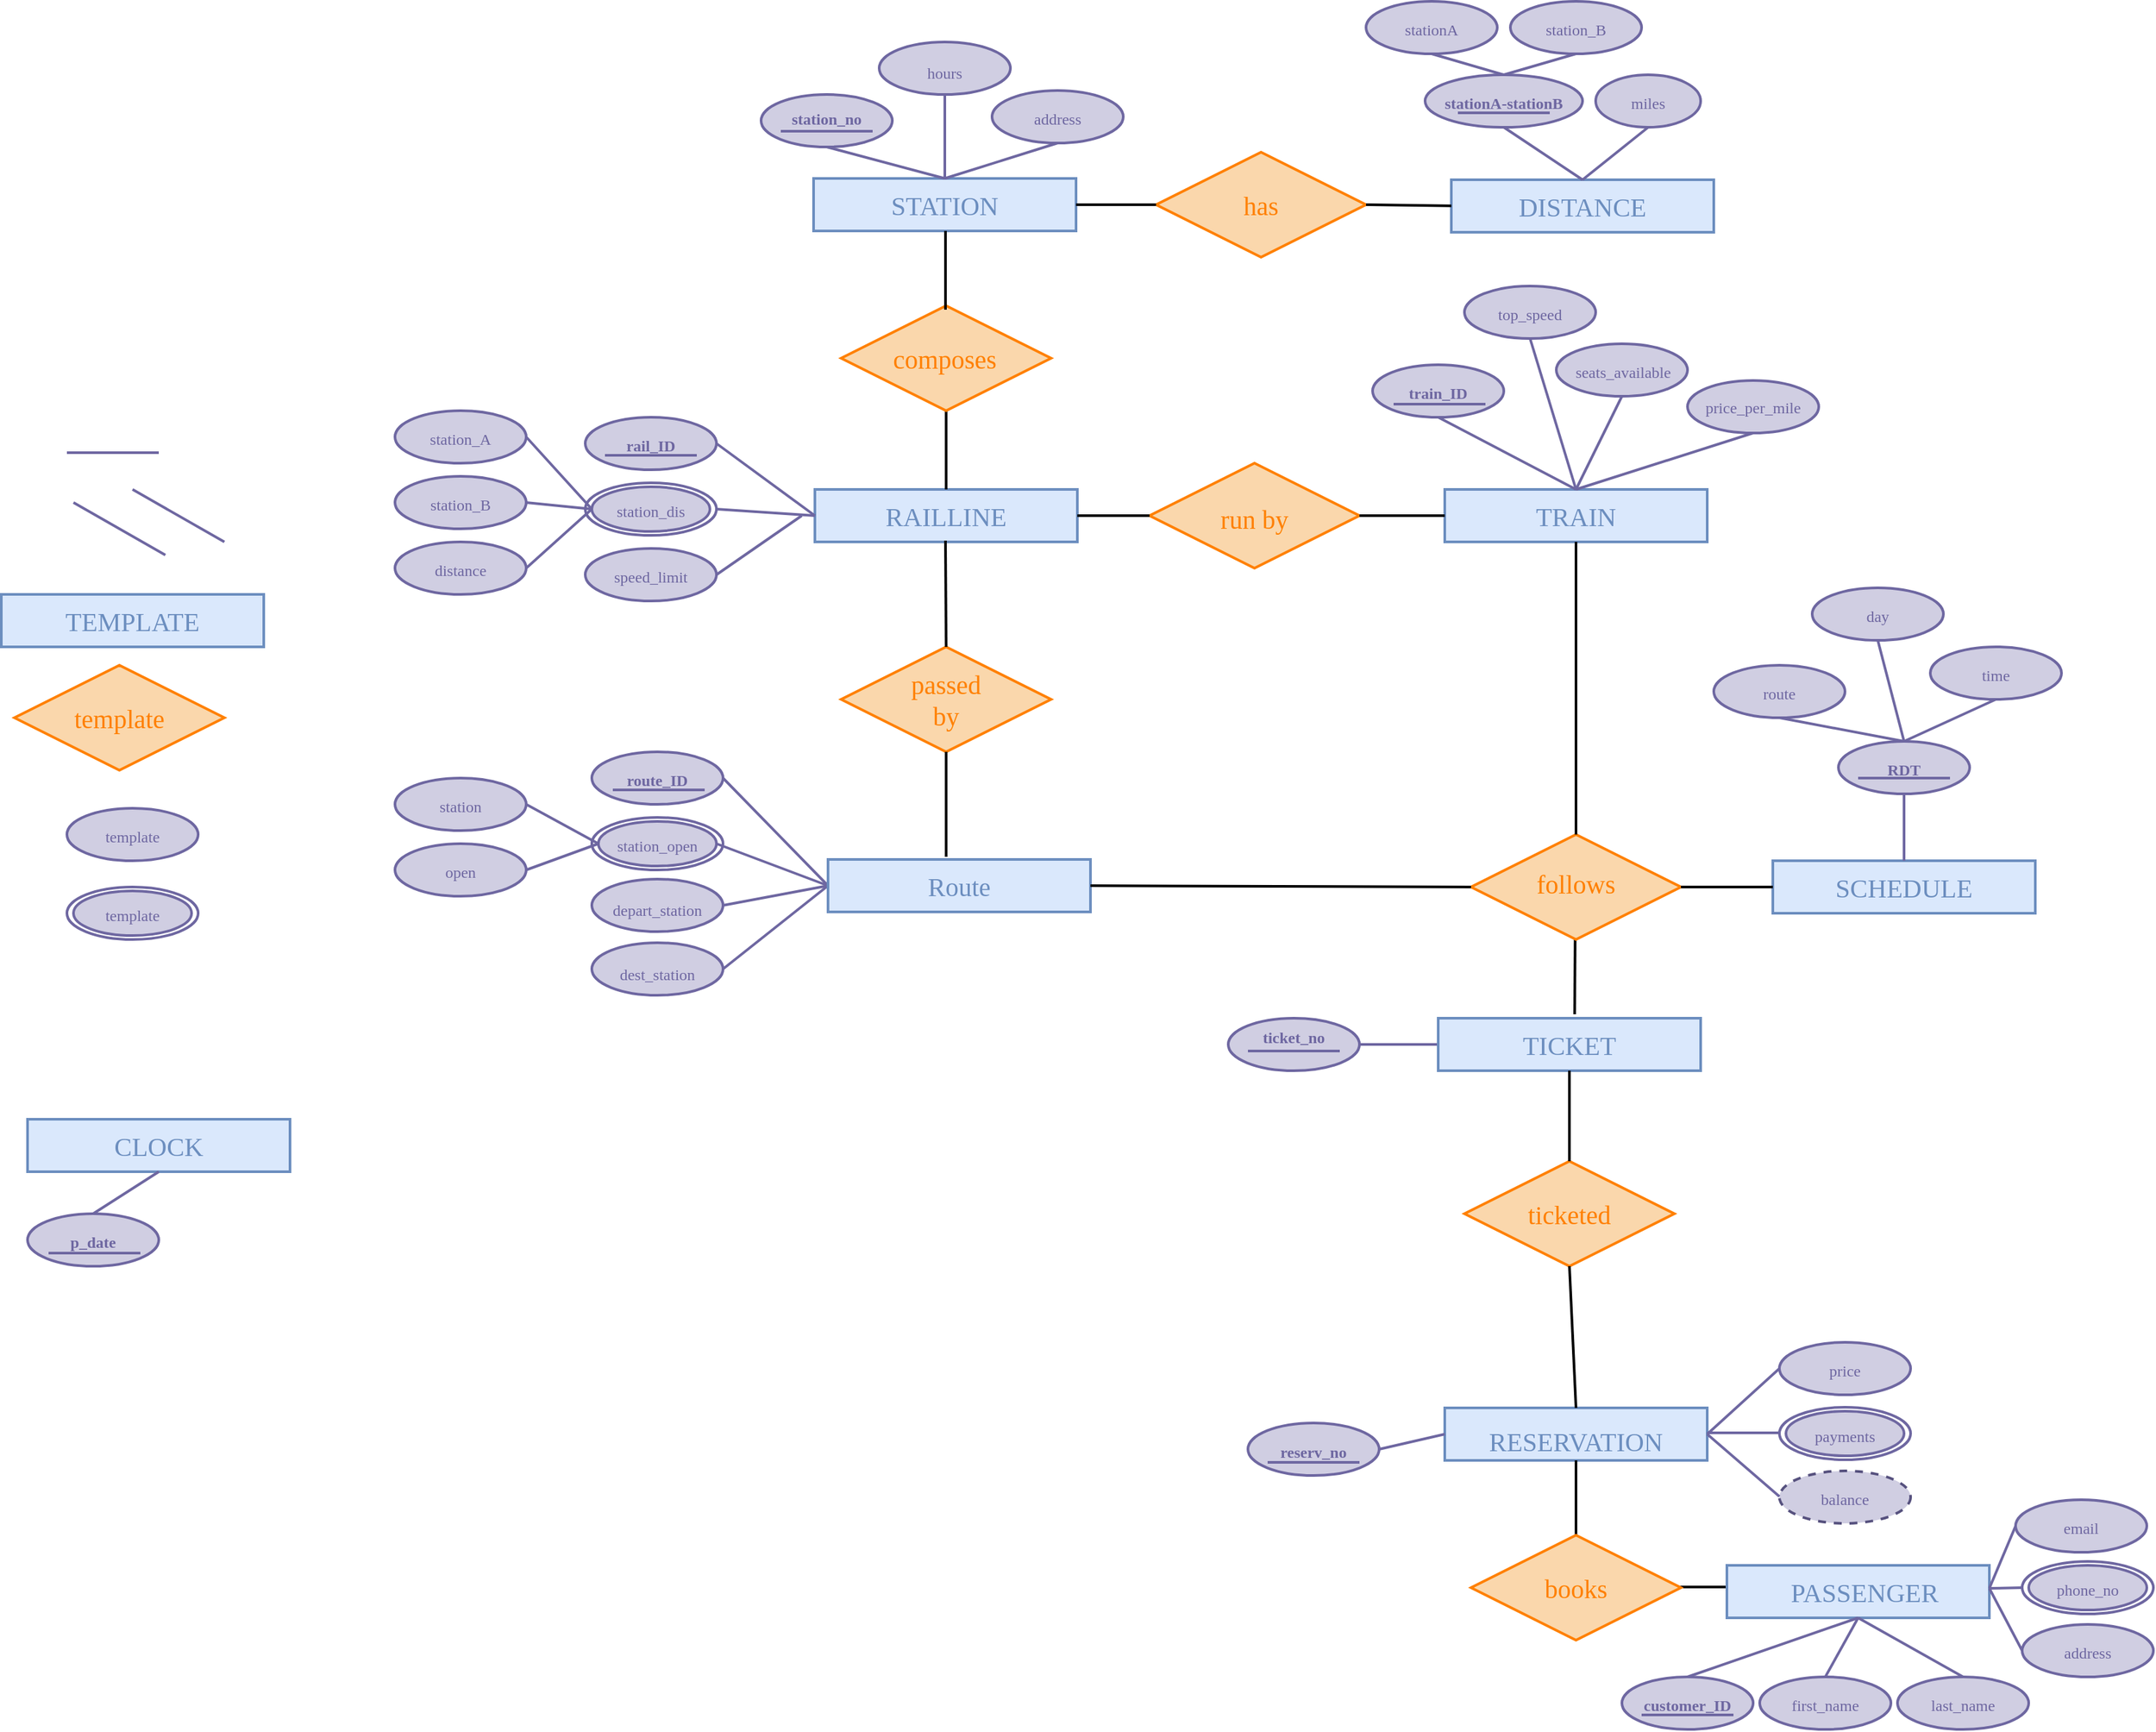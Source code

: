 <mxfile version="17.1.2" type="github">
  <diagram id="cHOvcO2SzUBjgOlQo1bt" name="Page-1">
    <mxGraphModel dx="2528" dy="1968" grid="1" gridSize="10" guides="1" tooltips="1" connect="1" arrows="1" fold="1" page="1" pageScale="1" pageWidth="850" pageHeight="1100" math="0" shadow="0">
      <root>
        <mxCell id="0" />
        <mxCell id="1" parent="0" />
        <mxCell id="bvwN4WITmdQyCTtZIi4v-202" value="" style="endArrow=none;html=1;rounded=0;fontFamily=Lucida Console;fontSize=20;fontColor=#FF8000;entryX=0;entryY=0.5;entryDx=0;entryDy=0;exitX=1;exitY=0.5;exitDx=0;exitDy=0;strokeWidth=2;" parent="1" edge="1">
          <mxGeometry width="50" height="50" relative="1" as="geometry">
            <mxPoint x="995" y="1116.5" as="sourcePoint" />
            <mxPoint x="1035" y="1116.5" as="targetPoint" />
          </mxGeometry>
        </mxCell>
        <mxCell id="bvwN4WITmdQyCTtZIi4v-198" value="" style="endArrow=none;html=1;rounded=0;fontFamily=Lucida Console;fontSize=20;fontColor=#FF8000;entryX=0.5;entryY=1;entryDx=0;entryDy=0;strokeColor=#000000;strokeWidth=2;" parent="1" edge="1">
          <mxGeometry width="50" height="50" relative="1" as="geometry">
            <mxPoint x="919" y="680" as="sourcePoint" />
            <mxPoint x="919.41" y="613" as="targetPoint" />
          </mxGeometry>
        </mxCell>
        <mxCell id="bvwN4WITmdQyCTtZIi4v-57" value="" style="ellipse;whiteSpace=wrap;html=1;fontFamily=Lucida Console;fontSize=20;strokeColor=#6E67A1;strokeWidth=2;fillColor=#FFFFFF;" parent="1" vertex="1">
          <mxGeometry x="165" y="275" width="100" height="40" as="geometry" />
        </mxCell>
        <mxCell id="bvwN4WITmdQyCTtZIi4v-69" value="" style="ellipse;whiteSpace=wrap;html=1;fontFamily=Lucida Console;fontSize=20;strokeColor=#6E67A1;strokeWidth=2;fillColor=#d0cee2;" parent="1" vertex="1">
          <mxGeometry x="170" y="278" width="90" height="34" as="geometry" />
        </mxCell>
        <mxCell id="bvwN4WITmdQyCTtZIi4v-3" value="" style="group;fillColor=#b1ddf0;strokeColor=#10739e;" parent="1" vertex="1" connectable="0">
          <mxGeometry x="339" y="43" width="200" height="40" as="geometry" />
        </mxCell>
        <mxCell id="bvwN4WITmdQyCTtZIi4v-1" value="" style="rounded=0;whiteSpace=wrap;html=1;fillColor=#dae8fc;strokeColor=#6c8ebf;strokeWidth=2;" parent="bvwN4WITmdQyCTtZIi4v-3" vertex="1">
          <mxGeometry width="200" height="40" as="geometry" />
        </mxCell>
        <mxCell id="bvwN4WITmdQyCTtZIi4v-2" value="&lt;font style=&quot;font-size: 20px&quot; face=&quot;Lucida Console&quot; color=&quot;#6C8EBF&quot;&gt;STATION&lt;/font&gt;" style="text;html=1;strokeColor=none;fillColor=none;align=center;verticalAlign=middle;whiteSpace=wrap;rounded=0;" parent="bvwN4WITmdQyCTtZIi4v-3" vertex="1">
          <mxGeometry x="70" y="5" width="60" height="30" as="geometry" />
        </mxCell>
        <mxCell id="bvwN4WITmdQyCTtZIi4v-6" value="" style="group" parent="1" vertex="1" connectable="0">
          <mxGeometry x="825" y="44" width="200" height="40" as="geometry" />
        </mxCell>
        <mxCell id="bvwN4WITmdQyCTtZIi4v-4" value="" style="rounded=0;whiteSpace=wrap;html=1;fillColor=#dae8fc;strokeColor=#6c8ebf;strokeWidth=2;" parent="bvwN4WITmdQyCTtZIi4v-6" vertex="1">
          <mxGeometry width="200" height="40" as="geometry" />
        </mxCell>
        <mxCell id="bvwN4WITmdQyCTtZIi4v-5" value="&lt;font style=&quot;font-size: 20px&quot; face=&quot;Lucida Console&quot; color=&quot;#6C8EBF&quot;&gt;DISTANCE&lt;/font&gt;" style="text;html=1;strokeColor=none;fillColor=none;align=center;verticalAlign=middle;whiteSpace=wrap;rounded=0;" parent="bvwN4WITmdQyCTtZIi4v-6" vertex="1">
          <mxGeometry x="70" y="5" width="60" height="30" as="geometry" />
        </mxCell>
        <mxCell id="bvwN4WITmdQyCTtZIi4v-7" value="" style="group" parent="1" vertex="1" connectable="0">
          <mxGeometry x="340" y="280" width="200" height="40" as="geometry" />
        </mxCell>
        <mxCell id="bvwN4WITmdQyCTtZIi4v-8" value="" style="rounded=0;whiteSpace=wrap;html=1;fillColor=#dae8fc;strokeColor=#6c8ebf;strokeWidth=2;" parent="bvwN4WITmdQyCTtZIi4v-7" vertex="1">
          <mxGeometry width="200" height="40" as="geometry" />
        </mxCell>
        <mxCell id="bvwN4WITmdQyCTtZIi4v-9" value="&lt;font style=&quot;font-size: 20px&quot; face=&quot;Lucida Console&quot; color=&quot;#6C8EBF&quot;&gt;RAILLINE&lt;/font&gt;" style="text;html=1;strokeColor=none;fillColor=none;align=center;verticalAlign=middle;whiteSpace=wrap;rounded=0;" parent="bvwN4WITmdQyCTtZIi4v-7" vertex="1">
          <mxGeometry x="70" y="5" width="60" height="30" as="geometry" />
        </mxCell>
        <mxCell id="bvwN4WITmdQyCTtZIi4v-14" value="" style="group" parent="1" vertex="1" connectable="0">
          <mxGeometry x="1070" y="563" width="200" height="40" as="geometry" />
        </mxCell>
        <mxCell id="bvwN4WITmdQyCTtZIi4v-15" value="" style="rounded=0;whiteSpace=wrap;html=1;fillColor=#dae8fc;strokeColor=#6c8ebf;strokeWidth=2;" parent="bvwN4WITmdQyCTtZIi4v-14" vertex="1">
          <mxGeometry width="200" height="40" as="geometry" />
        </mxCell>
        <mxCell id="bvwN4WITmdQyCTtZIi4v-16" value="&lt;font style=&quot;font-size: 20px&quot; face=&quot;Lucida Console&quot; color=&quot;#6C8EBF&quot;&gt;SCHEDULE&lt;/font&gt;" style="text;html=1;strokeColor=none;fillColor=none;align=center;verticalAlign=middle;whiteSpace=wrap;rounded=0;" parent="bvwN4WITmdQyCTtZIi4v-14" vertex="1">
          <mxGeometry x="70" y="5" width="60" height="30" as="geometry" />
        </mxCell>
        <mxCell id="bvwN4WITmdQyCTtZIi4v-17" value="" style="group" parent="1" vertex="1" connectable="0">
          <mxGeometry x="820" y="280" width="200" height="40" as="geometry" />
        </mxCell>
        <mxCell id="bvwN4WITmdQyCTtZIi4v-18" value="" style="rounded=0;whiteSpace=wrap;html=1;fillColor=#dae8fc;strokeColor=#6c8ebf;strokeWidth=2;" parent="bvwN4WITmdQyCTtZIi4v-17" vertex="1">
          <mxGeometry width="200" height="40" as="geometry" />
        </mxCell>
        <mxCell id="bvwN4WITmdQyCTtZIi4v-19" value="&lt;font style=&quot;font-size: 20px&quot; face=&quot;Lucida Console&quot; color=&quot;#6C8EBF&quot;&gt;TRAIN&lt;/font&gt;" style="text;html=1;strokeColor=none;fillColor=none;align=center;verticalAlign=middle;whiteSpace=wrap;rounded=0;" parent="bvwN4WITmdQyCTtZIi4v-17" vertex="1">
          <mxGeometry x="70" y="5" width="60" height="30" as="geometry" />
        </mxCell>
        <mxCell id="bvwN4WITmdQyCTtZIi4v-20" value="" style="rhombus;whiteSpace=wrap;html=1;fontFamily=Lucida Console;fontSize=20;strokeWidth=2;fillColor=#fad7ac;strokeColor=#FF8000;" parent="1" vertex="1">
          <mxGeometry x="600" y="23" width="160" height="80" as="geometry" />
        </mxCell>
        <mxCell id="bvwN4WITmdQyCTtZIi4v-22" value="&lt;font color=&quot;#FF8000&quot;&gt;has&lt;/font&gt;" style="text;html=1;strokeColor=none;fillColor=none;align=center;verticalAlign=middle;whiteSpace=wrap;rounded=0;fontFamily=Lucida Console;fontSize=20;fontColor=#6C8EBF;" parent="1" vertex="1">
          <mxGeometry x="650" y="48" width="60" height="30" as="geometry" />
        </mxCell>
        <mxCell id="bvwN4WITmdQyCTtZIi4v-23" value="" style="rhombus;whiteSpace=wrap;html=1;fontFamily=Lucida Console;fontSize=20;strokeWidth=2;fillColor=#fad7ac;strokeColor=#FF8000;" parent="1" vertex="1">
          <mxGeometry x="595" y="260" width="160" height="80" as="geometry" />
        </mxCell>
        <mxCell id="bvwN4WITmdQyCTtZIi4v-24" value="&lt;font color=&quot;#ff8000&quot;&gt;&lt;span&gt;run by&lt;br&gt;&lt;/span&gt;&lt;/font&gt;" style="text;html=1;strokeColor=none;fillColor=none;align=center;verticalAlign=middle;whiteSpace=wrap;rounded=0;fontFamily=Lucida Console;fontSize=20;fontColor=#6C8EBF;" parent="1" vertex="1">
          <mxGeometry x="645" y="287" width="60" height="30" as="geometry" />
        </mxCell>
        <mxCell id="bvwN4WITmdQyCTtZIi4v-25" value="" style="rhombus;whiteSpace=wrap;html=1;fontFamily=Lucida Console;fontSize=20;strokeWidth=2;fillColor=#fad7ac;strokeColor=#FF8000;" parent="1" vertex="1">
          <mxGeometry x="360" y="400" width="160" height="80" as="geometry" />
        </mxCell>
        <mxCell id="bvwN4WITmdQyCTtZIi4v-27" value="" style="endArrow=none;html=1;rounded=0;fontFamily=Lucida Console;fontSize=20;fontColor=#FF8000;entryX=0;entryY=0.5;entryDx=0;entryDy=0;exitX=1;exitY=0.5;exitDx=0;exitDy=0;strokeWidth=2;" parent="1" source="bvwN4WITmdQyCTtZIi4v-1" target="bvwN4WITmdQyCTtZIi4v-20" edge="1">
          <mxGeometry width="50" height="50" relative="1" as="geometry">
            <mxPoint x="300" y="250" as="sourcePoint" />
            <mxPoint x="350" y="200" as="targetPoint" />
          </mxGeometry>
        </mxCell>
        <mxCell id="bvwN4WITmdQyCTtZIi4v-28" value="" style="endArrow=none;html=1;rounded=0;fontFamily=Lucida Console;fontSize=20;fontColor=#FF8000;exitX=0.5;exitY=0;exitDx=0;exitDy=0;strokeColor=#000000;entryX=0.5;entryY=1;entryDx=0;entryDy=0;strokeWidth=2;" parent="1" source="bvwN4WITmdQyCTtZIi4v-8" target="vStZy5G3cpGjvrvQ28vG-13" edge="1">
          <mxGeometry width="50" height="50" relative="1" as="geometry">
            <mxPoint x="400" y="550" as="sourcePoint" />
            <mxPoint x="440" y="240" as="targetPoint" />
          </mxGeometry>
        </mxCell>
        <mxCell id="bvwN4WITmdQyCTtZIi4v-32" value="" style="endArrow=none;html=1;rounded=0;fontFamily=Lucida Console;fontSize=20;fontColor=#FF8000;entryX=0;entryY=0.5;entryDx=0;entryDy=0;exitX=1;exitY=0.5;exitDx=0;exitDy=0;strokeWidth=2;" parent="1" edge="1" source="bvwN4WITmdQyCTtZIi4v-20">
          <mxGeometry width="50" height="50" relative="1" as="geometry">
            <mxPoint x="785" y="63.83" as="sourcePoint" />
            <mxPoint x="825" y="63.83" as="targetPoint" />
          </mxGeometry>
        </mxCell>
        <mxCell id="bvwN4WITmdQyCTtZIi4v-34" value="" style="endArrow=none;html=1;rounded=0;fontFamily=Lucida Console;fontSize=20;fontColor=#FF8000;entryX=1;entryY=0.5;entryDx=0;entryDy=0;strokeColor=#000000;strokeWidth=2;" parent="1" edge="1" target="bvwN4WITmdQyCTtZIi4v-23">
          <mxGeometry width="50" height="50" relative="1" as="geometry">
            <mxPoint x="820" y="300" as="sourcePoint" />
            <mxPoint x="774" y="361.75" as="targetPoint" />
          </mxGeometry>
        </mxCell>
        <mxCell id="bvwN4WITmdQyCTtZIi4v-37" value="" style="endArrow=none;html=1;rounded=0;fontFamily=Lucida Console;fontSize=20;fontColor=#FF8000;entryX=0.5;entryY=1;entryDx=0;entryDy=0;strokeColor=#000000;strokeWidth=2;" parent="1" edge="1">
          <mxGeometry width="50" height="50" relative="1" as="geometry">
            <mxPoint x="440" y="400" as="sourcePoint" />
            <mxPoint x="439.5" y="319" as="targetPoint" />
          </mxGeometry>
        </mxCell>
        <mxCell id="bvwN4WITmdQyCTtZIi4v-41" value="" style="ellipse;whiteSpace=wrap;html=1;fontFamily=Lucida Console;fontSize=20;strokeColor=#6E67A1;strokeWidth=2;fillColor=#d0cee2;" parent="1" vertex="1">
          <mxGeometry x="299" y="-21" width="100" height="40" as="geometry" />
        </mxCell>
        <mxCell id="bvwN4WITmdQyCTtZIi4v-42" value="&lt;b&gt;&lt;font style=&quot;font-size: 12px&quot; color=&quot;#6E67A1&quot;&gt;station_no&lt;/font&gt;&lt;/b&gt;" style="text;html=1;strokeColor=none;fillColor=none;align=center;verticalAlign=middle;whiteSpace=wrap;rounded=0;fontFamily=Lucida Console;fontSize=20;fontColor=#FF8000;" parent="1" vertex="1">
          <mxGeometry x="319" y="-12" width="60" height="12" as="geometry" />
        </mxCell>
        <mxCell id="bvwN4WITmdQyCTtZIi4v-43" value="" style="ellipse;whiteSpace=wrap;html=1;fontFamily=Lucida Console;fontSize=20;strokeColor=#6E67A1;strokeWidth=2;fillColor=#d0cee2;" parent="1" vertex="1">
          <mxGeometry x="475" y="-24" width="100" height="40" as="geometry" />
        </mxCell>
        <mxCell id="bvwN4WITmdQyCTtZIi4v-44" value="&lt;font style=&quot;font-size: 12px&quot; color=&quot;#6E67A1&quot;&gt;address&lt;/font&gt;" style="text;html=1;strokeColor=none;fillColor=none;align=center;verticalAlign=middle;whiteSpace=wrap;rounded=0;fontFamily=Lucida Console;fontSize=20;fontColor=#FF8000;" parent="1" vertex="1">
          <mxGeometry x="495" y="-12" width="60" height="12" as="geometry" />
        </mxCell>
        <mxCell id="bvwN4WITmdQyCTtZIi4v-45" value="" style="ellipse;whiteSpace=wrap;html=1;fontFamily=Lucida Console;fontSize=20;strokeColor=#6E67A1;strokeWidth=2;fillColor=#d0cee2;" parent="1" vertex="1">
          <mxGeometry x="389" y="-61" width="100" height="40" as="geometry" />
        </mxCell>
        <mxCell id="bvwN4WITmdQyCTtZIi4v-46" value="&lt;font style=&quot;font-size: 12px&quot; color=&quot;#6E67A1&quot;&gt;hours&lt;/font&gt;" style="text;html=1;strokeColor=none;fillColor=none;align=center;verticalAlign=middle;whiteSpace=wrap;rounded=0;fontFamily=Lucida Console;fontSize=20;fontColor=#FF8000;" parent="1" vertex="1">
          <mxGeometry x="409" y="-47" width="60" height="12" as="geometry" />
        </mxCell>
        <mxCell id="bvwN4WITmdQyCTtZIi4v-47" value="" style="ellipse;whiteSpace=wrap;html=1;fontFamily=Lucida Console;fontSize=20;strokeColor=#6E67A1;strokeWidth=2;fillColor=#d0cee2;" parent="1" vertex="1">
          <mxGeometry x="805" y="-36" width="120" height="40" as="geometry" />
        </mxCell>
        <mxCell id="bvwN4WITmdQyCTtZIi4v-48" value="&lt;b&gt;&lt;font style=&quot;font-size: 12px&quot; color=&quot;#6E67A1&quot;&gt;stationA-stationB&lt;/font&gt;&lt;/b&gt;" style="text;html=1;strokeColor=none;fillColor=none;align=center;verticalAlign=middle;whiteSpace=wrap;rounded=0;fontFamily=Lucida Console;fontSize=20;fontColor=#FF8000;" parent="1" vertex="1">
          <mxGeometry x="815" y="-24" width="100" height="12" as="geometry" />
        </mxCell>
        <mxCell id="bvwN4WITmdQyCTtZIi4v-49" value="" style="ellipse;whiteSpace=wrap;html=1;fontFamily=Lucida Console;fontSize=20;strokeColor=#6E67A1;strokeWidth=2;fillColor=#d0cee2;" parent="1" vertex="1">
          <mxGeometry x="935" y="-36" width="80" height="40" as="geometry" />
        </mxCell>
        <mxCell id="bvwN4WITmdQyCTtZIi4v-50" value="&lt;font style=&quot;font-size: 12px&quot; color=&quot;#6E67A1&quot;&gt;miles&lt;/font&gt;" style="text;html=1;strokeColor=none;fillColor=none;align=center;verticalAlign=middle;whiteSpace=wrap;rounded=0;fontFamily=Lucida Console;fontSize=20;fontColor=#FF8000;" parent="1" vertex="1">
          <mxGeometry x="945" y="-24" width="60" height="12" as="geometry" />
        </mxCell>
        <mxCell id="bvwN4WITmdQyCTtZIi4v-51" value="" style="ellipse;whiteSpace=wrap;html=1;fontFamily=Lucida Console;fontSize=20;strokeColor=#6E67A1;strokeWidth=2;fillColor=#d0cee2;" parent="1" vertex="1">
          <mxGeometry x="760" y="-92" width="100" height="40" as="geometry" />
        </mxCell>
        <mxCell id="bvwN4WITmdQyCTtZIi4v-52" value="&lt;font style=&quot;font-size: 12px&quot; color=&quot;#6E67A1&quot;&gt;stationA&lt;/font&gt;" style="text;html=1;strokeColor=none;fillColor=none;align=center;verticalAlign=middle;whiteSpace=wrap;rounded=0;fontFamily=Lucida Console;fontSize=20;fontColor=#FF8000;" parent="1" vertex="1">
          <mxGeometry x="780" y="-80" width="60" height="12" as="geometry" />
        </mxCell>
        <mxCell id="bvwN4WITmdQyCTtZIi4v-53" value="" style="ellipse;whiteSpace=wrap;html=1;fontFamily=Lucida Console;fontSize=20;strokeColor=#6E67A1;strokeWidth=2;fillColor=#d0cee2;" parent="1" vertex="1">
          <mxGeometry x="870" y="-92" width="100" height="40" as="geometry" />
        </mxCell>
        <mxCell id="bvwN4WITmdQyCTtZIi4v-54" value="&lt;font style=&quot;font-size: 12px&quot; color=&quot;#6E67A1&quot;&gt;station_B&lt;/font&gt;" style="text;html=1;strokeColor=none;fillColor=none;align=center;verticalAlign=middle;whiteSpace=wrap;rounded=0;fontFamily=Lucida Console;fontSize=20;fontColor=#FF8000;" parent="1" vertex="1">
          <mxGeometry x="890" y="-80" width="60" height="12" as="geometry" />
        </mxCell>
        <mxCell id="bvwN4WITmdQyCTtZIi4v-55" value="" style="ellipse;whiteSpace=wrap;html=1;fontFamily=Lucida Console;fontSize=20;strokeColor=#6E67A1;strokeWidth=2;fillColor=#d0cee2;" parent="1" vertex="1">
          <mxGeometry x="165" y="225" width="100" height="40" as="geometry" />
        </mxCell>
        <mxCell id="bvwN4WITmdQyCTtZIi4v-56" value="&lt;b&gt;&lt;font style=&quot;font-size: 12px&quot; color=&quot;#6E67A1&quot;&gt;rail_ID&lt;/font&gt;&lt;/b&gt;" style="text;html=1;strokeColor=none;fillColor=none;align=center;verticalAlign=middle;whiteSpace=wrap;rounded=0;fontFamily=Lucida Console;fontSize=20;fontColor=#FF8000;" parent="1" vertex="1">
          <mxGeometry x="185" y="237" width="60" height="12" as="geometry" />
        </mxCell>
        <mxCell id="bvwN4WITmdQyCTtZIi4v-58" value="&lt;div&gt;&lt;font style=&quot;font-size: 12px&quot; color=&quot;#6E67A1&quot;&gt;station_dis&lt;/font&gt;&lt;/div&gt;" style="text;html=1;strokeColor=none;fillColor=none;align=center;verticalAlign=middle;whiteSpace=wrap;rounded=0;fontFamily=Lucida Console;fontSize=20;fontColor=#FF8000;" parent="1" vertex="1">
          <mxGeometry x="185" y="287" width="60" height="12" as="geometry" />
        </mxCell>
        <mxCell id="bvwN4WITmdQyCTtZIi4v-61" value="" style="ellipse;whiteSpace=wrap;html=1;fontFamily=Lucida Console;fontSize=20;strokeColor=#6E67A1;strokeWidth=2;fillColor=#d0cee2;" parent="1" vertex="1">
          <mxGeometry x="165" y="325" width="100" height="40" as="geometry" />
        </mxCell>
        <mxCell id="bvwN4WITmdQyCTtZIi4v-62" value="&lt;font style=&quot;font-size: 12px&quot; color=&quot;#6E67A1&quot;&gt;speed_limit&lt;/font&gt;" style="text;html=1;strokeColor=none;fillColor=none;align=center;verticalAlign=middle;whiteSpace=wrap;rounded=0;fontFamily=Lucida Console;fontSize=20;fontColor=#FF8000;" parent="1" vertex="1">
          <mxGeometry x="185" y="337" width="60" height="12" as="geometry" />
        </mxCell>
        <mxCell id="bvwN4WITmdQyCTtZIi4v-63" value="" style="ellipse;whiteSpace=wrap;html=1;fontFamily=Lucida Console;fontSize=20;strokeColor=#6E67A1;strokeWidth=2;fillColor=#d0cee2;" parent="1" vertex="1">
          <mxGeometry x="20" y="220" width="100" height="40" as="geometry" />
        </mxCell>
        <mxCell id="bvwN4WITmdQyCTtZIi4v-64" value="&lt;font style=&quot;font-size: 12px&quot; color=&quot;#6E67A1&quot;&gt;station_A&lt;/font&gt;" style="text;html=1;strokeColor=none;fillColor=none;align=center;verticalAlign=middle;whiteSpace=wrap;rounded=0;fontFamily=Lucida Console;fontSize=20;fontColor=#FF8000;" parent="1" vertex="1">
          <mxGeometry x="40" y="232" width="60" height="12" as="geometry" />
        </mxCell>
        <mxCell id="bvwN4WITmdQyCTtZIi4v-65" value="" style="ellipse;whiteSpace=wrap;html=1;fontFamily=Lucida Console;fontSize=20;strokeColor=#6E67A1;strokeWidth=2;fillColor=#d0cee2;" parent="1" vertex="1">
          <mxGeometry x="20" y="270" width="100" height="40" as="geometry" />
        </mxCell>
        <mxCell id="bvwN4WITmdQyCTtZIi4v-66" value="&lt;font style=&quot;font-size: 12px&quot; color=&quot;#6E67A1&quot;&gt;station_B&lt;/font&gt;" style="text;html=1;strokeColor=none;fillColor=none;align=center;verticalAlign=middle;whiteSpace=wrap;rounded=0;fontFamily=Lucida Console;fontSize=20;fontColor=#FF8000;" parent="1" vertex="1">
          <mxGeometry x="40" y="282" width="60" height="12" as="geometry" />
        </mxCell>
        <mxCell id="bvwN4WITmdQyCTtZIi4v-67" value="" style="ellipse;whiteSpace=wrap;html=1;fontFamily=Lucida Console;fontSize=20;strokeColor=#6E67A1;strokeWidth=2;fillColor=#d0cee2;" parent="1" vertex="1">
          <mxGeometry x="20" y="320" width="100" height="40" as="geometry" />
        </mxCell>
        <mxCell id="bvwN4WITmdQyCTtZIi4v-68" value="&lt;font style=&quot;font-size: 12px&quot; color=&quot;#6E67A1&quot;&gt;distance&lt;/font&gt;" style="text;html=1;strokeColor=none;fillColor=none;align=center;verticalAlign=middle;whiteSpace=wrap;rounded=0;fontFamily=Lucida Console;fontSize=20;fontColor=#FF8000;" parent="1" vertex="1">
          <mxGeometry x="40" y="332" width="60" height="12" as="geometry" />
        </mxCell>
        <mxCell id="bvwN4WITmdQyCTtZIi4v-71" value="" style="ellipse;whiteSpace=wrap;html=1;fontFamily=Lucida Console;fontSize=20;strokeColor=#6E67A1;strokeWidth=2;fillColor=#FFFFFF;" parent="1" vertex="1">
          <mxGeometry x="170" y="530" width="100" height="40" as="geometry" />
        </mxCell>
        <mxCell id="bvwN4WITmdQyCTtZIi4v-72" value="" style="ellipse;whiteSpace=wrap;html=1;fontFamily=Lucida Console;fontSize=20;strokeColor=#6E67A1;strokeWidth=2;fillColor=#d0cee2;" parent="1" vertex="1">
          <mxGeometry x="175" y="533" width="90" height="34" as="geometry" />
        </mxCell>
        <mxCell id="bvwN4WITmdQyCTtZIi4v-73" value="&lt;div&gt;&lt;font style=&quot;font-size: 12px&quot; color=&quot;#6E67A1&quot;&gt;station_open&lt;/font&gt;&lt;/div&gt;" style="text;html=1;strokeColor=none;fillColor=none;align=center;verticalAlign=middle;whiteSpace=wrap;rounded=0;fontFamily=Lucida Console;fontSize=20;fontColor=#FF8000;" parent="1" vertex="1">
          <mxGeometry x="190" y="542" width="60" height="12" as="geometry" />
        </mxCell>
        <mxCell id="bvwN4WITmdQyCTtZIi4v-74" value="" style="ellipse;whiteSpace=wrap;html=1;fontFamily=Lucida Console;fontSize=20;strokeColor=#6E67A1;strokeWidth=2;fillColor=#d0cee2;" parent="1" vertex="1">
          <mxGeometry x="20" y="500" width="100" height="40" as="geometry" />
        </mxCell>
        <mxCell id="bvwN4WITmdQyCTtZIi4v-75" value="&lt;font style=&quot;font-size: 12px&quot; color=&quot;#6E67A1&quot;&gt;station&lt;/font&gt;" style="text;html=1;strokeColor=none;fillColor=none;align=center;verticalAlign=middle;whiteSpace=wrap;rounded=0;fontFamily=Lucida Console;fontSize=20;fontColor=#FF8000;" parent="1" vertex="1">
          <mxGeometry x="40" y="512" width="60" height="12" as="geometry" />
        </mxCell>
        <mxCell id="bvwN4WITmdQyCTtZIi4v-76" value="" style="ellipse;whiteSpace=wrap;html=1;fontFamily=Lucida Console;fontSize=20;strokeColor=#6E67A1;strokeWidth=2;fillColor=#d0cee2;" parent="1" vertex="1">
          <mxGeometry x="20" y="550" width="100" height="40" as="geometry" />
        </mxCell>
        <mxCell id="bvwN4WITmdQyCTtZIi4v-77" value="&lt;font style=&quot;font-size: 12px&quot; color=&quot;#6E67A1&quot;&gt;open&lt;/font&gt;" style="text;html=1;strokeColor=none;fillColor=none;align=center;verticalAlign=middle;whiteSpace=wrap;rounded=0;fontFamily=Lucida Console;fontSize=20;fontColor=#FF8000;" parent="1" vertex="1">
          <mxGeometry x="40" y="562" width="60" height="12" as="geometry" />
        </mxCell>
        <mxCell id="bvwN4WITmdQyCTtZIi4v-78" value="" style="ellipse;whiteSpace=wrap;html=1;fontFamily=Lucida Console;fontSize=20;strokeColor=#6E67A1;strokeWidth=2;fillColor=#d0cee2;" parent="1" vertex="1">
          <mxGeometry x="1120" y="472" width="100" height="40" as="geometry" />
        </mxCell>
        <mxCell id="bvwN4WITmdQyCTtZIi4v-79" value="&lt;b&gt;&lt;font style=&quot;font-size: 12px&quot; color=&quot;#6E67A1&quot;&gt;RDT&lt;/font&gt;&lt;/b&gt;" style="text;html=1;strokeColor=none;fillColor=none;align=center;verticalAlign=middle;whiteSpace=wrap;rounded=0;fontFamily=Lucida Console;fontSize=20;fontColor=#FF8000;" parent="1" vertex="1">
          <mxGeometry x="1140" y="484" width="60" height="12" as="geometry" />
        </mxCell>
        <mxCell id="bvwN4WITmdQyCTtZIi4v-80" value="" style="ellipse;whiteSpace=wrap;html=1;fontFamily=Lucida Console;fontSize=20;strokeColor=#6E67A1;strokeWidth=2;fillColor=#d0cee2;" parent="1" vertex="1">
          <mxGeometry x="1025" y="414" width="100" height="40" as="geometry" />
        </mxCell>
        <mxCell id="bvwN4WITmdQyCTtZIi4v-81" value="&lt;font style=&quot;font-size: 12px&quot; color=&quot;#6E67A1&quot;&gt;route&lt;/font&gt;" style="text;html=1;strokeColor=none;fillColor=none;align=center;verticalAlign=middle;whiteSpace=wrap;rounded=0;fontFamily=Lucida Console;fontSize=20;fontColor=#FF8000;" parent="1" vertex="1">
          <mxGeometry x="1045" y="426" width="60" height="12" as="geometry" />
        </mxCell>
        <mxCell id="bvwN4WITmdQyCTtZIi4v-82" value="" style="ellipse;whiteSpace=wrap;html=1;fontFamily=Lucida Console;fontSize=20;strokeColor=#6E67A1;strokeWidth=2;fillColor=#d0cee2;" parent="1" vertex="1">
          <mxGeometry x="1100" y="355" width="100" height="40" as="geometry" />
        </mxCell>
        <mxCell id="bvwN4WITmdQyCTtZIi4v-83" value="&lt;font style=&quot;font-size: 12px&quot; color=&quot;#6E67A1&quot;&gt;day&lt;/font&gt;" style="text;html=1;strokeColor=none;fillColor=none;align=center;verticalAlign=middle;whiteSpace=wrap;rounded=0;fontFamily=Lucida Console;fontSize=20;fontColor=#FF8000;" parent="1" vertex="1">
          <mxGeometry x="1120" y="367" width="60" height="12" as="geometry" />
        </mxCell>
        <mxCell id="bvwN4WITmdQyCTtZIi4v-84" value="" style="ellipse;whiteSpace=wrap;html=1;fontFamily=Lucida Console;fontSize=20;strokeColor=#6E67A1;strokeWidth=2;fillColor=#d0cee2;" parent="1" vertex="1">
          <mxGeometry x="1190" y="400" width="100" height="40" as="geometry" />
        </mxCell>
        <mxCell id="bvwN4WITmdQyCTtZIi4v-85" value="&lt;font style=&quot;font-size: 12px&quot; color=&quot;#6E67A1&quot;&gt;time&lt;/font&gt;" style="text;html=1;strokeColor=none;fillColor=none;align=center;verticalAlign=middle;whiteSpace=wrap;rounded=0;fontFamily=Lucida Console;fontSize=20;fontColor=#FF8000;" parent="1" vertex="1">
          <mxGeometry x="1210" y="412" width="60" height="12" as="geometry" />
        </mxCell>
        <mxCell id="bvwN4WITmdQyCTtZIi4v-86" value="" style="ellipse;whiteSpace=wrap;html=1;fontFamily=Lucida Console;fontSize=20;strokeColor=#6E67A1;strokeWidth=2;fillColor=#d0cee2;" parent="1" vertex="1">
          <mxGeometry x="765" y="185" width="100" height="40" as="geometry" />
        </mxCell>
        <mxCell id="bvwN4WITmdQyCTtZIi4v-87" value="&lt;b&gt;&lt;font style=&quot;font-size: 12px&quot; color=&quot;#6E67A1&quot;&gt;train_ID&lt;/font&gt;&lt;/b&gt;" style="text;html=1;strokeColor=none;fillColor=none;align=center;verticalAlign=middle;whiteSpace=wrap;rounded=0;fontFamily=Lucida Console;fontSize=20;fontColor=#FF8000;" parent="1" vertex="1">
          <mxGeometry x="785" y="197" width="60" height="12" as="geometry" />
        </mxCell>
        <mxCell id="bvwN4WITmdQyCTtZIi4v-88" value="" style="ellipse;whiteSpace=wrap;html=1;fontFamily=Lucida Console;fontSize=20;strokeColor=#6E67A1;strokeWidth=2;fillColor=#d0cee2;" parent="1" vertex="1">
          <mxGeometry x="905" y="169" width="100" height="40" as="geometry" />
        </mxCell>
        <mxCell id="bvwN4WITmdQyCTtZIi4v-89" value="&lt;font style=&quot;font-size: 12px&quot; color=&quot;#6E67A1&quot;&gt;seats_available&lt;/font&gt;" style="text;html=1;strokeColor=none;fillColor=none;align=center;verticalAlign=middle;whiteSpace=wrap;rounded=0;fontFamily=Lucida Console;fontSize=20;fontColor=#FF8000;" parent="1" vertex="1">
          <mxGeometry x="926" y="181" width="60" height="12" as="geometry" />
        </mxCell>
        <mxCell id="bvwN4WITmdQyCTtZIi4v-90" value="" style="ellipse;whiteSpace=wrap;html=1;fontFamily=Lucida Console;fontSize=20;strokeColor=#6E67A1;strokeWidth=2;fillColor=#d0cee2;" parent="1" vertex="1">
          <mxGeometry x="835" y="125" width="100" height="40" as="geometry" />
        </mxCell>
        <mxCell id="bvwN4WITmdQyCTtZIi4v-91" value="&lt;font style=&quot;font-size: 12px&quot; color=&quot;#6E67A1&quot;&gt;top_speed&lt;/font&gt;" style="text;html=1;strokeColor=none;fillColor=none;align=center;verticalAlign=middle;whiteSpace=wrap;rounded=0;fontFamily=Lucida Console;fontSize=20;fontColor=#FF8000;" parent="1" vertex="1">
          <mxGeometry x="855" y="137" width="60" height="12" as="geometry" />
        </mxCell>
        <mxCell id="bvwN4WITmdQyCTtZIi4v-92" value="" style="ellipse;whiteSpace=wrap;html=1;fontFamily=Lucida Console;fontSize=20;strokeColor=#6E67A1;strokeWidth=2;fillColor=#d0cee2;" parent="1" vertex="1">
          <mxGeometry x="1005" y="197" width="100" height="40" as="geometry" />
        </mxCell>
        <mxCell id="bvwN4WITmdQyCTtZIi4v-94" value="" style="ellipse;whiteSpace=wrap;html=1;fontFamily=Lucida Console;fontSize=20;strokeColor=#6E67A1;strokeWidth=2;fillColor=#d0cee2;" parent="1" vertex="1">
          <mxGeometry x="170" y="480" width="100" height="40" as="geometry" />
        </mxCell>
        <mxCell id="bvwN4WITmdQyCTtZIi4v-95" value="&lt;b&gt;&lt;font style=&quot;font-size: 12px&quot; color=&quot;#6E67A1&quot;&gt;route_ID&lt;/font&gt;&lt;/b&gt;" style="text;html=1;strokeColor=none;fillColor=none;align=center;verticalAlign=middle;whiteSpace=wrap;rounded=0;fontFamily=Lucida Console;fontSize=20;fontColor=#FF8000;" parent="1" vertex="1">
          <mxGeometry x="190" y="492" width="60" height="12" as="geometry" />
        </mxCell>
        <mxCell id="bvwN4WITmdQyCTtZIi4v-96" value="" style="endArrow=none;html=1;rounded=0;fontFamily=Lucida Console;fontSize=12;fontColor=#6E67A1;strokeColor=#6E67A1;entryX=0.5;entryY=1;entryDx=0;entryDy=0;exitX=0.5;exitY=0;exitDx=0;exitDy=0;strokeWidth=2;" parent="1" target="bvwN4WITmdQyCTtZIi4v-41" edge="1">
          <mxGeometry width="50" height="50" relative="1" as="geometry">
            <mxPoint x="439" y="43" as="sourcePoint" />
            <mxPoint x="379" y="358" as="targetPoint" />
          </mxGeometry>
        </mxCell>
        <mxCell id="bvwN4WITmdQyCTtZIi4v-97" value="" style="endArrow=none;html=1;rounded=0;fontFamily=Lucida Console;fontSize=12;fontColor=#6E67A1;strokeColor=#6E67A1;entryX=0.5;entryY=1;entryDx=0;entryDy=0;exitX=0.5;exitY=0;exitDx=0;exitDy=0;strokeWidth=2;" parent="1" target="bvwN4WITmdQyCTtZIi4v-45" edge="1">
          <mxGeometry width="50" height="50" relative="1" as="geometry">
            <mxPoint x="439" y="43" as="sourcePoint" />
            <mxPoint x="159.0" y="38" as="targetPoint" />
          </mxGeometry>
        </mxCell>
        <mxCell id="bvwN4WITmdQyCTtZIi4v-98" value="" style="endArrow=none;html=1;rounded=0;fontFamily=Lucida Console;fontSize=12;fontColor=#6E67A1;strokeColor=#6E67A1;entryX=0.5;entryY=1;entryDx=0;entryDy=0;strokeWidth=2;exitX=0.5;exitY=0;exitDx=0;exitDy=0;" parent="1" target="bvwN4WITmdQyCTtZIi4v-43" edge="1">
          <mxGeometry width="50" height="50" relative="1" as="geometry">
            <mxPoint x="439" y="43" as="sourcePoint" />
            <mxPoint x="169.0" y="48" as="targetPoint" />
          </mxGeometry>
        </mxCell>
        <mxCell id="bvwN4WITmdQyCTtZIi4v-99" value="" style="endArrow=none;html=1;rounded=0;fontFamily=Lucida Console;fontSize=12;fontColor=#6E67A1;strokeColor=#6E67A1;entryX=0.5;entryY=1;entryDx=0;entryDy=0;exitX=0.5;exitY=0;exitDx=0;exitDy=0;strokeWidth=2;" parent="1" source="bvwN4WITmdQyCTtZIi4v-4" target="bvwN4WITmdQyCTtZIi4v-47" edge="1">
          <mxGeometry width="50" height="50" relative="1" as="geometry">
            <mxPoint x="930.0" y="44" as="sourcePoint" />
            <mxPoint x="860.0" y="4" as="targetPoint" />
          </mxGeometry>
        </mxCell>
        <mxCell id="bvwN4WITmdQyCTtZIi4v-100" value="" style="endArrow=none;html=1;rounded=0;fontFamily=Lucida Console;fontSize=12;fontColor=#6E67A1;strokeColor=#6E67A1;entryX=0.5;entryY=1;entryDx=0;entryDy=0;exitX=0.5;exitY=0;exitDx=0;exitDy=0;strokeWidth=2;" parent="1" source="bvwN4WITmdQyCTtZIi4v-4" target="bvwN4WITmdQyCTtZIi4v-49" edge="1">
          <mxGeometry width="50" height="50" relative="1" as="geometry">
            <mxPoint x="525.0" y="84" as="sourcePoint" />
            <mxPoint x="455.0" y="44" as="targetPoint" />
          </mxGeometry>
        </mxCell>
        <mxCell id="bvwN4WITmdQyCTtZIi4v-101" value="" style="endArrow=none;html=1;rounded=0;fontFamily=Lucida Console;fontSize=12;fontColor=#6E67A1;strokeColor=#6E67A1;exitX=0.5;exitY=0;exitDx=0;exitDy=0;strokeWidth=2;entryX=0.5;entryY=1;entryDx=0;entryDy=0;" parent="1" source="bvwN4WITmdQyCTtZIi4v-47" target="bvwN4WITmdQyCTtZIi4v-51" edge="1">
          <mxGeometry width="50" height="50" relative="1" as="geometry">
            <mxPoint x="875.0" y="-4" as="sourcePoint" />
            <mxPoint x="815" y="-46" as="targetPoint" />
          </mxGeometry>
        </mxCell>
        <mxCell id="bvwN4WITmdQyCTtZIi4v-102" value="" style="endArrow=none;html=1;rounded=0;fontFamily=Lucida Console;fontSize=12;fontColor=#6E67A1;strokeColor=#6E67A1;entryX=0.5;entryY=1;entryDx=0;entryDy=0;exitX=0.5;exitY=0;exitDx=0;exitDy=0;strokeWidth=2;" parent="1" source="bvwN4WITmdQyCTtZIi4v-47" target="bvwN4WITmdQyCTtZIi4v-53" edge="1">
          <mxGeometry width="50" height="50" relative="1" as="geometry">
            <mxPoint x="545.0" y="104" as="sourcePoint" />
            <mxPoint x="475.0" y="64" as="targetPoint" />
          </mxGeometry>
        </mxCell>
        <mxCell id="bvwN4WITmdQyCTtZIi4v-104" value="" style="endArrow=none;html=1;rounded=0;fontFamily=Lucida Console;fontSize=12;fontColor=#6E67A1;strokeColor=#6E67A1;entryX=1;entryY=0.5;entryDx=0;entryDy=0;exitX=0;exitY=0.5;exitDx=0;exitDy=0;strokeWidth=2;" parent="1" source="bvwN4WITmdQyCTtZIi4v-8" target="bvwN4WITmdQyCTtZIi4v-57" edge="1">
          <mxGeometry width="50" height="50" relative="1" as="geometry">
            <mxPoint x="110" y="285" as="sourcePoint" />
            <mxPoint x="-200.0" y="185" as="targetPoint" />
          </mxGeometry>
        </mxCell>
        <mxCell id="bvwN4WITmdQyCTtZIi4v-105" value="" style="endArrow=none;html=1;rounded=0;fontFamily=Lucida Console;fontSize=12;fontColor=#6E67A1;strokeColor=#6E67A1;entryX=1;entryY=0.5;entryDx=0;entryDy=0;strokeWidth=2;" parent="1" target="bvwN4WITmdQyCTtZIi4v-61" edge="1">
          <mxGeometry width="50" height="50" relative="1" as="geometry">
            <mxPoint x="330" y="300" as="sourcePoint" />
            <mxPoint x="-190.0" y="195" as="targetPoint" />
          </mxGeometry>
        </mxCell>
        <mxCell id="bvwN4WITmdQyCTtZIi4v-106" value="" style="endArrow=none;html=1;rounded=0;fontFamily=Lucida Console;fontSize=12;fontColor=#6E67A1;strokeColor=#6E67A1;entryX=1;entryY=0.5;entryDx=0;entryDy=0;strokeWidth=2;exitX=0;exitY=0.5;exitDx=0;exitDy=0;" parent="1" source="bvwN4WITmdQyCTtZIi4v-69" target="bvwN4WITmdQyCTtZIi4v-63" edge="1">
          <mxGeometry width="50" height="50" relative="1" as="geometry">
            <mxPoint x="160" y="290" as="sourcePoint" />
            <mxPoint x="-450.0" y="200" as="targetPoint" />
          </mxGeometry>
        </mxCell>
        <mxCell id="bvwN4WITmdQyCTtZIi4v-107" value="" style="endArrow=none;html=1;rounded=0;fontFamily=Lucida Console;fontSize=12;fontColor=#6E67A1;strokeColor=#6E67A1;entryX=1;entryY=0.5;entryDx=0;entryDy=0;exitX=0;exitY=0.5;exitDx=0;exitDy=0;strokeWidth=2;" parent="1" source="bvwN4WITmdQyCTtZIi4v-69" target="bvwN4WITmdQyCTtZIi4v-65" edge="1">
          <mxGeometry width="50" height="50" relative="1" as="geometry">
            <mxPoint x="-5" y="290" as="sourcePoint" />
            <mxPoint x="-440.0" y="210" as="targetPoint" />
          </mxGeometry>
        </mxCell>
        <mxCell id="bvwN4WITmdQyCTtZIi4v-108" value="" style="endArrow=none;html=1;rounded=0;fontFamily=Lucida Console;fontSize=12;fontColor=#6E67A1;strokeColor=#6E67A1;entryX=1;entryY=0.5;entryDx=0;entryDy=0;exitX=0;exitY=0.5;exitDx=0;exitDy=0;strokeWidth=2;" parent="1" source="bvwN4WITmdQyCTtZIi4v-69" target="bvwN4WITmdQyCTtZIi4v-67" edge="1">
          <mxGeometry width="50" height="50" relative="1" as="geometry">
            <mxPoint x="-5" y="290" as="sourcePoint" />
            <mxPoint x="-430.0" y="220" as="targetPoint" />
          </mxGeometry>
        </mxCell>
        <mxCell id="bvwN4WITmdQyCTtZIi4v-109" value="" style="endArrow=none;html=1;rounded=0;fontFamily=Lucida Console;fontSize=12;fontColor=#6E67A1;strokeColor=#6E67A1;exitX=1;exitY=0.5;exitDx=0;exitDy=0;strokeWidth=2;entryX=0;entryY=0.5;entryDx=0;entryDy=0;" parent="1" source="bvwN4WITmdQyCTtZIi4v-94" target="bvwN4WITmdQyCTtZIi4v-12" edge="1">
          <mxGeometry width="50" height="50" relative="1" as="geometry">
            <mxPoint x="-710.0" y="567.75" as="sourcePoint" />
            <mxPoint x="340" y="590" as="targetPoint" />
          </mxGeometry>
        </mxCell>
        <mxCell id="bvwN4WITmdQyCTtZIi4v-110" value="" style="endArrow=none;html=1;rounded=0;fontFamily=Lucida Console;fontSize=12;fontColor=#6E67A1;strokeColor=#6E67A1;entryX=1;entryY=0.5;entryDx=0;entryDy=0;strokeWidth=2;exitX=0;exitY=0.5;exitDx=0;exitDy=0;" parent="1" source="bvwN4WITmdQyCTtZIi4v-12" target="bvwN4WITmdQyCTtZIi4v-72" edge="1">
          <mxGeometry width="50" height="50" relative="1" as="geometry">
            <mxPoint x="340" y="580" as="sourcePoint" />
            <mxPoint x="-770.0" y="537.75" as="targetPoint" />
          </mxGeometry>
        </mxCell>
        <mxCell id="bvwN4WITmdQyCTtZIi4v-111" value="" style="endArrow=none;html=1;rounded=0;fontFamily=Lucida Console;fontSize=12;fontColor=#6E67A1;strokeColor=#6E67A1;entryX=0;entryY=0.5;entryDx=0;entryDy=0;exitX=1;exitY=0.5;exitDx=0;exitDy=0;strokeWidth=2;" parent="1" source="bvwN4WITmdQyCTtZIi4v-74" target="bvwN4WITmdQyCTtZIi4v-72" edge="1">
          <mxGeometry width="50" height="50" relative="1" as="geometry">
            <mxPoint x="-330.0" y="317" as="sourcePoint" />
            <mxPoint x="-5" y="547" as="targetPoint" />
          </mxGeometry>
        </mxCell>
        <mxCell id="bvwN4WITmdQyCTtZIi4v-112" value="" style="endArrow=none;html=1;rounded=0;fontFamily=Lucida Console;fontSize=12;fontColor=#6E67A1;strokeColor=#6E67A1;exitX=1;exitY=0.5;exitDx=0;exitDy=0;strokeWidth=2;entryX=0;entryY=0.5;entryDx=0;entryDy=0;" parent="1" source="bvwN4WITmdQyCTtZIi4v-76" target="bvwN4WITmdQyCTtZIi4v-72" edge="1">
          <mxGeometry width="50" height="50" relative="1" as="geometry">
            <mxPoint x="-320.0" y="327" as="sourcePoint" />
            <mxPoint x="-5" y="547" as="targetPoint" />
          </mxGeometry>
        </mxCell>
        <mxCell id="bvwN4WITmdQyCTtZIi4v-113" value="" style="endArrow=none;html=1;rounded=0;fontFamily=Lucida Console;fontSize=12;fontColor=#6E67A1;strokeColor=#6E67A1;strokeWidth=2;exitX=0.5;exitY=1;exitDx=0;exitDy=0;entryX=0.5;entryY=0;entryDx=0;entryDy=0;" parent="1" source="bvwN4WITmdQyCTtZIi4v-78" target="bvwN4WITmdQyCTtZIi4v-15" edge="1">
          <mxGeometry width="50" height="50" relative="1" as="geometry">
            <mxPoint x="1240" y="510" as="sourcePoint" />
            <mxPoint x="1180" y="560" as="targetPoint" />
          </mxGeometry>
        </mxCell>
        <mxCell id="bvwN4WITmdQyCTtZIi4v-114" value="" style="endArrow=none;html=1;rounded=0;fontFamily=Lucida Console;fontSize=12;fontColor=#6E67A1;strokeColor=#6E67A1;entryX=0.5;entryY=0;entryDx=0;entryDy=0;exitX=0.5;exitY=1;exitDx=0;exitDy=0;strokeWidth=2;" parent="1" source="bvwN4WITmdQyCTtZIi4v-80" target="bvwN4WITmdQyCTtZIi4v-78" edge="1">
          <mxGeometry width="50" height="50" relative="1" as="geometry">
            <mxPoint x="1340.0" as="sourcePoint" />
            <mxPoint x="1270.0" y="-40" as="targetPoint" />
          </mxGeometry>
        </mxCell>
        <mxCell id="bvwN4WITmdQyCTtZIi4v-115" value="" style="endArrow=none;html=1;rounded=0;fontFamily=Lucida Console;fontSize=12;fontColor=#6E67A1;strokeColor=#6E67A1;strokeWidth=2;entryX=0.5;entryY=0;entryDx=0;entryDy=0;exitX=0.5;exitY=1;exitDx=0;exitDy=0;" parent="1" source="bvwN4WITmdQyCTtZIi4v-82" target="bvwN4WITmdQyCTtZIi4v-78" edge="1">
          <mxGeometry width="50" height="50" relative="1" as="geometry">
            <mxPoint x="1180" y="410" as="sourcePoint" />
            <mxPoint x="1170" y="445" as="targetPoint" />
          </mxGeometry>
        </mxCell>
        <mxCell id="bvwN4WITmdQyCTtZIi4v-116" value="" style="endArrow=none;html=1;rounded=0;fontFamily=Lucida Console;fontSize=12;fontColor=#6E67A1;strokeColor=#6E67A1;entryX=0.5;entryY=0;entryDx=0;entryDy=0;exitX=0.5;exitY=1;exitDx=0;exitDy=0;strokeWidth=2;" parent="1" source="bvwN4WITmdQyCTtZIi4v-84" target="bvwN4WITmdQyCTtZIi4v-78" edge="1">
          <mxGeometry width="50" height="50" relative="1" as="geometry">
            <mxPoint x="1360.0" y="20" as="sourcePoint" />
            <mxPoint x="1290.0" y="-20" as="targetPoint" />
          </mxGeometry>
        </mxCell>
        <mxCell id="bvwN4WITmdQyCTtZIi4v-117" value="" style="endArrow=none;html=1;rounded=0;fontFamily=Lucida Console;fontSize=12;fontColor=#6E67A1;strokeColor=#6E67A1;entryX=0.5;entryY=1;entryDx=0;entryDy=0;strokeWidth=2;exitX=0.5;exitY=0;exitDx=0;exitDy=0;" parent="1" source="bvwN4WITmdQyCTtZIi4v-18" target="bvwN4WITmdQyCTtZIi4v-86" edge="1">
          <mxGeometry width="50" height="50" relative="1" as="geometry">
            <mxPoint x="1020" y="300" as="sourcePoint" />
            <mxPoint x="620.0" y="-30" as="targetPoint" />
          </mxGeometry>
        </mxCell>
        <mxCell id="bvwN4WITmdQyCTtZIi4v-118" value="" style="endArrow=none;html=1;rounded=0;fontFamily=Lucida Console;fontSize=12;fontColor=#6E67A1;strokeColor=#6E67A1;entryX=0.5;entryY=1;entryDx=0;entryDy=0;strokeWidth=2;" parent="1" target="bvwN4WITmdQyCTtZIi4v-88" edge="1">
          <mxGeometry width="50" height="50" relative="1" as="geometry">
            <mxPoint x="920" y="280" as="sourcePoint" />
            <mxPoint x="630.0" y="-20" as="targetPoint" />
          </mxGeometry>
        </mxCell>
        <mxCell id="bvwN4WITmdQyCTtZIi4v-119" value="" style="endArrow=none;html=1;rounded=0;fontFamily=Lucida Console;fontSize=12;fontColor=#6E67A1;strokeColor=#6E67A1;exitX=0.5;exitY=1;exitDx=0;exitDy=0;strokeWidth=2;" parent="1" source="bvwN4WITmdQyCTtZIi4v-90" edge="1">
          <mxGeometry width="50" height="50" relative="1" as="geometry">
            <mxPoint x="710.0" y="30" as="sourcePoint" />
            <mxPoint x="920" y="280" as="targetPoint" />
          </mxGeometry>
        </mxCell>
        <mxCell id="bvwN4WITmdQyCTtZIi4v-121" value="" style="endArrow=none;html=1;rounded=0;fontFamily=Lucida Console;fontSize=12;fontColor=#6E67A1;strokeColor=#6E67A1;strokeWidth=2;" parent="1" edge="1">
          <mxGeometry width="50" height="50" relative="1" as="geometry">
            <mxPoint x="314" y="7" as="sourcePoint" />
            <mxPoint x="384" y="7" as="targetPoint" />
          </mxGeometry>
        </mxCell>
        <mxCell id="bvwN4WITmdQyCTtZIi4v-123" value="" style="endArrow=none;html=1;rounded=0;fontFamily=Lucida Console;fontSize=12;fontColor=#6E67A1;strokeColor=#6E67A1;strokeWidth=2;" parent="1" edge="1">
          <mxGeometry width="50" height="50" relative="1" as="geometry">
            <mxPoint x="830.0" y="-7" as="sourcePoint" />
            <mxPoint x="900.0" y="-7" as="targetPoint" />
          </mxGeometry>
        </mxCell>
        <mxCell id="bvwN4WITmdQyCTtZIi4v-124" value="" style="endArrow=none;html=1;rounded=0;fontFamily=Lucida Console;fontSize=12;fontColor=#6E67A1;strokeColor=#6E67A1;strokeWidth=2;" parent="1" edge="1">
          <mxGeometry width="50" height="50" relative="1" as="geometry">
            <mxPoint x="180.0" y="254" as="sourcePoint" />
            <mxPoint x="250.0" y="254" as="targetPoint" />
          </mxGeometry>
        </mxCell>
        <mxCell id="bvwN4WITmdQyCTtZIi4v-125" value="" style="endArrow=none;html=1;rounded=0;fontFamily=Lucida Console;fontSize=12;fontColor=#6E67A1;strokeColor=#6E67A1;strokeWidth=2;" parent="1" edge="1">
          <mxGeometry width="50" height="50" relative="1" as="geometry">
            <mxPoint x="186.0" y="509" as="sourcePoint" />
            <mxPoint x="256.0" y="509" as="targetPoint" />
          </mxGeometry>
        </mxCell>
        <mxCell id="bvwN4WITmdQyCTtZIi4v-126" value="" style="endArrow=none;html=1;rounded=0;fontFamily=Lucida Console;fontSize=12;fontColor=#6E67A1;strokeColor=#6E67A1;strokeWidth=2;" parent="1" edge="1">
          <mxGeometry width="50" height="50" relative="1" as="geometry">
            <mxPoint x="1135.0" y="500" as="sourcePoint" />
            <mxPoint x="1205.0" y="500" as="targetPoint" />
          </mxGeometry>
        </mxCell>
        <mxCell id="bvwN4WITmdQyCTtZIi4v-128" value="" style="endArrow=none;html=1;rounded=0;fontFamily=Lucida Console;fontSize=12;fontColor=#6E67A1;strokeColor=#6E67A1;strokeWidth=2;" parent="1" edge="1">
          <mxGeometry width="50" height="50" relative="1" as="geometry">
            <mxPoint x="781.0" y="215" as="sourcePoint" />
            <mxPoint x="851.0" y="215" as="targetPoint" />
          </mxGeometry>
        </mxCell>
        <mxCell id="bvwN4WITmdQyCTtZIi4v-130" value="" style="rounded=0;whiteSpace=wrap;html=1;fillColor=#dae8fc;strokeColor=#6c8ebf;strokeWidth=2;" parent="1" vertex="1">
          <mxGeometry x="-280" y="360" width="200" height="40" as="geometry" />
        </mxCell>
        <mxCell id="bvwN4WITmdQyCTtZIi4v-131" value="&lt;font style=&quot;font-size: 20px&quot; face=&quot;Lucida Console&quot; color=&quot;#6C8EBF&quot;&gt;TEMPLATE&lt;/font&gt;" style="text;html=1;strokeColor=none;fillColor=none;align=center;verticalAlign=middle;whiteSpace=wrap;rounded=0;" parent="1" vertex="1">
          <mxGeometry x="-210" y="365" width="60" height="30" as="geometry" />
        </mxCell>
        <mxCell id="bvwN4WITmdQyCTtZIi4v-132" value="" style="rhombus;whiteSpace=wrap;html=1;fontFamily=Lucida Console;fontSize=20;strokeWidth=2;fillColor=#fad7ac;strokeColor=#FF8000;fontStyle=1" parent="1" vertex="1">
          <mxGeometry x="-270" y="414" width="160" height="80" as="geometry" />
        </mxCell>
        <mxCell id="bvwN4WITmdQyCTtZIi4v-133" value="&lt;div&gt;&lt;font color=&quot;#FF8000&quot;&gt;template&lt;/font&gt;&lt;/div&gt;" style="text;html=1;strokeColor=none;fillColor=none;align=center;verticalAlign=middle;whiteSpace=wrap;rounded=0;fontFamily=Lucida Console;fontSize=20;fontColor=#6C8EBF;fontStyle=0" parent="1" vertex="1">
          <mxGeometry x="-220" y="439" width="60" height="30" as="geometry" />
        </mxCell>
        <mxCell id="bvwN4WITmdQyCTtZIi4v-134" value="" style="ellipse;whiteSpace=wrap;html=1;fontFamily=Lucida Console;fontSize=20;strokeColor=#6E67A1;strokeWidth=2;fillColor=#d0cee2;" parent="1" vertex="1">
          <mxGeometry x="-230" y="523" width="100" height="40" as="geometry" />
        </mxCell>
        <mxCell id="bvwN4WITmdQyCTtZIi4v-135" value="&lt;font style=&quot;font-size: 12px&quot; color=&quot;#6E67A1&quot;&gt;template&lt;/font&gt;" style="text;html=1;strokeColor=none;fillColor=none;align=center;verticalAlign=middle;whiteSpace=wrap;rounded=0;fontFamily=Lucida Console;fontSize=20;fontColor=#FF8000;" parent="1" vertex="1">
          <mxGeometry x="-210" y="535" width="60" height="12" as="geometry" />
        </mxCell>
        <mxCell id="bvwN4WITmdQyCTtZIi4v-138" value="" style="ellipse;whiteSpace=wrap;html=1;fontFamily=Lucida Console;fontSize=20;strokeColor=#6E67A1;strokeWidth=2;fillColor=#FFFFFF;" parent="1" vertex="1">
          <mxGeometry x="-230" y="583" width="100" height="40" as="geometry" />
        </mxCell>
        <mxCell id="bvwN4WITmdQyCTtZIi4v-139" value="" style="ellipse;whiteSpace=wrap;html=1;fontFamily=Lucida Console;fontSize=20;strokeColor=#6E67A1;strokeWidth=2;fillColor=#d0cee2;" parent="1" vertex="1">
          <mxGeometry x="-225" y="586" width="90" height="34" as="geometry" />
        </mxCell>
        <mxCell id="bvwN4WITmdQyCTtZIi4v-140" value="&lt;div&gt;&lt;font style=&quot;font-size: 12px&quot; color=&quot;#6E67A1&quot;&gt;template&lt;/font&gt;&lt;/div&gt;" style="text;html=1;strokeColor=none;fillColor=none;align=center;verticalAlign=middle;whiteSpace=wrap;rounded=0;fontFamily=Lucida Console;fontSize=20;fontColor=#FF8000;" parent="1" vertex="1">
          <mxGeometry x="-210" y="595" width="60" height="12" as="geometry" />
        </mxCell>
        <mxCell id="bvwN4WITmdQyCTtZIi4v-141" value="" style="rounded=0;whiteSpace=wrap;html=1;fillColor=#dae8fc;strokeColor=#6c8ebf;strokeWidth=2;" parent="1" vertex="1">
          <mxGeometry x="820" y="980" width="200" height="40" as="geometry" />
        </mxCell>
        <mxCell id="vStZy5G3cpGjvrvQ28vG-9" value="" style="edgeStyle=orthogonalEdgeStyle;rounded=0;orthogonalLoop=1;jettySize=auto;html=1;" edge="1" parent="1" source="bvwN4WITmdQyCTtZIi4v-142" target="bvwN4WITmdQyCTtZIi4v-171">
          <mxGeometry relative="1" as="geometry" />
        </mxCell>
        <mxCell id="vStZy5G3cpGjvrvQ28vG-62" value="" style="edgeStyle=orthogonalEdgeStyle;rounded=0;orthogonalLoop=1;jettySize=auto;html=1;strokeWidth=2;" edge="1" parent="1" source="bvwN4WITmdQyCTtZIi4v-142" target="bvwN4WITmdQyCTtZIi4v-171">
          <mxGeometry relative="1" as="geometry" />
        </mxCell>
        <mxCell id="bvwN4WITmdQyCTtZIi4v-142" value="&lt;font style=&quot;font-size: 20px&quot; face=&quot;Lucida Console&quot; color=&quot;#6C8EBF&quot;&gt;RESERVATION&lt;/font&gt;" style="text;html=1;strokeColor=none;fillColor=none;align=center;verticalAlign=middle;whiteSpace=wrap;rounded=0;" parent="1" vertex="1">
          <mxGeometry x="890" y="990" width="60" height="30" as="geometry" />
        </mxCell>
        <mxCell id="bvwN4WITmdQyCTtZIi4v-145" value="" style="rounded=0;whiteSpace=wrap;html=1;fillColor=#dae8fc;strokeColor=#6c8ebf;strokeWidth=2;" parent="1" vertex="1">
          <mxGeometry x="-260" y="760" width="200" height="40" as="geometry" />
        </mxCell>
        <mxCell id="bvwN4WITmdQyCTtZIi4v-146" value="&lt;font style=&quot;font-size: 20px&quot; face=&quot;Lucida Console&quot; color=&quot;#6C8EBF&quot;&gt;CLOCK&lt;/font&gt;" style="text;html=1;strokeColor=none;fillColor=none;align=center;verticalAlign=middle;whiteSpace=wrap;rounded=0;" parent="1" vertex="1">
          <mxGeometry x="-190" y="765" width="60" height="30" as="geometry" />
        </mxCell>
        <mxCell id="bvwN4WITmdQyCTtZIi4v-147" value="" style="ellipse;whiteSpace=wrap;html=1;fontFamily=Lucida Console;fontSize=20;strokeColor=#6E67A1;strokeWidth=2;fillColor=#d0cee2;" parent="1" vertex="1">
          <mxGeometry x="-260" y="832" width="100" height="40" as="geometry" />
        </mxCell>
        <mxCell id="bvwN4WITmdQyCTtZIi4v-148" value="&lt;b&gt;&lt;font style=&quot;font-size: 12px&quot; color=&quot;#6E67A1&quot;&gt;p_date&lt;/font&gt;&lt;/b&gt;" style="text;html=1;strokeColor=none;fillColor=none;align=center;verticalAlign=middle;whiteSpace=wrap;rounded=0;fontFamily=Lucida Console;fontSize=20;fontColor=#FF8000;" parent="1" vertex="1">
          <mxGeometry x="-240" y="844" width="60" height="12" as="geometry" />
        </mxCell>
        <mxCell id="bvwN4WITmdQyCTtZIi4v-149" value="" style="endArrow=none;html=1;rounded=0;fontFamily=Lucida Console;fontSize=12;fontColor=#6E67A1;strokeColor=#6E67A1;entryX=0.5;entryY=1;entryDx=0;entryDy=0;exitX=0.5;exitY=0;exitDx=0;exitDy=0;strokeWidth=2;" parent="1" edge="1">
          <mxGeometry width="50" height="50" relative="1" as="geometry">
            <mxPoint x="-155" y="330" as="sourcePoint" />
            <mxPoint x="-225" y="290" as="targetPoint" />
          </mxGeometry>
        </mxCell>
        <mxCell id="bvwN4WITmdQyCTtZIi4v-150" value="" style="endArrow=none;html=1;rounded=0;fontFamily=Lucida Console;fontSize=12;fontColor=#6E67A1;strokeColor=#6E67A1;entryX=0.5;entryY=0;entryDx=0;entryDy=0;exitX=0.5;exitY=1;exitDx=0;exitDy=0;strokeWidth=2;" parent="1" source="bvwN4WITmdQyCTtZIi4v-145" target="bvwN4WITmdQyCTtZIi4v-147" edge="1">
          <mxGeometry width="50" height="50" relative="1" as="geometry">
            <mxPoint x="-70" y="870" as="sourcePoint" />
            <mxPoint x="-140" y="830" as="targetPoint" />
          </mxGeometry>
        </mxCell>
        <mxCell id="bvwN4WITmdQyCTtZIi4v-151" value="" style="endArrow=none;html=1;rounded=0;fontFamily=Lucida Console;fontSize=12;fontColor=#6E67A1;strokeColor=#6E67A1;strokeWidth=2;" parent="1" edge="1">
          <mxGeometry width="50" height="50" relative="1" as="geometry">
            <mxPoint x="-230" y="252" as="sourcePoint" />
            <mxPoint x="-160" y="252" as="targetPoint" />
          </mxGeometry>
        </mxCell>
        <mxCell id="bvwN4WITmdQyCTtZIi4v-152" value="" style="endArrow=none;html=1;rounded=0;fontFamily=Lucida Console;fontSize=12;fontColor=#6E67A1;strokeColor=#6E67A1;strokeWidth=2;" parent="1" edge="1">
          <mxGeometry width="50" height="50" relative="1" as="geometry">
            <mxPoint x="-244" y="862" as="sourcePoint" />
            <mxPoint x="-174" y="862" as="targetPoint" />
          </mxGeometry>
        </mxCell>
        <mxCell id="bvwN4WITmdQyCTtZIi4v-153" value="" style="rounded=0;whiteSpace=wrap;html=1;fillColor=#dae8fc;strokeColor=#6c8ebf;strokeWidth=2;" parent="1" vertex="1">
          <mxGeometry x="1035" y="1100" width="200" height="40" as="geometry" />
        </mxCell>
        <mxCell id="bvwN4WITmdQyCTtZIi4v-154" value="&lt;font style=&quot;font-size: 20px&quot; face=&quot;Lucida Console&quot; color=&quot;#6C8EBF&quot;&gt;PASSENGER&lt;/font&gt;" style="text;html=1;strokeColor=none;fillColor=none;align=center;verticalAlign=middle;whiteSpace=wrap;rounded=0;" parent="1" vertex="1">
          <mxGeometry x="1110" y="1105" width="60" height="30" as="geometry" />
        </mxCell>
        <mxCell id="bvwN4WITmdQyCTtZIi4v-155" value="" style="ellipse;whiteSpace=wrap;html=1;fontFamily=Lucida Console;fontSize=20;strokeColor=#6E67A1;strokeWidth=2;fillColor=#d0cee2;" parent="1" vertex="1">
          <mxGeometry x="955" y="1185" width="100" height="40" as="geometry" />
        </mxCell>
        <mxCell id="bvwN4WITmdQyCTtZIi4v-156" value="&lt;b&gt;&lt;font style=&quot;font-size: 12px&quot; color=&quot;#6E67A1&quot;&gt;customer_ID&lt;/font&gt;&lt;/b&gt;" style="text;html=1;strokeColor=none;fillColor=none;align=center;verticalAlign=middle;whiteSpace=wrap;rounded=0;fontFamily=Lucida Console;fontSize=20;fontColor=#FF8000;" parent="1" vertex="1">
          <mxGeometry x="975" y="1197" width="60" height="12" as="geometry" />
        </mxCell>
        <mxCell id="bvwN4WITmdQyCTtZIi4v-157" value="" style="ellipse;whiteSpace=wrap;html=1;fontFamily=Lucida Console;fontSize=20;strokeColor=#6E67A1;strokeWidth=2;fillColor=#d0cee2;" parent="1" vertex="1">
          <mxGeometry x="1060" y="1185" width="100" height="40" as="geometry" />
        </mxCell>
        <mxCell id="bvwN4WITmdQyCTtZIi4v-158" value="&lt;font style=&quot;font-size: 12px&quot; color=&quot;#6E67A1&quot;&gt;first_name&lt;/font&gt;" style="text;html=1;strokeColor=none;fillColor=none;align=center;verticalAlign=middle;whiteSpace=wrap;rounded=0;fontFamily=Lucida Console;fontSize=20;fontColor=#FF8000;" parent="1" vertex="1">
          <mxGeometry x="1080" y="1197" width="60" height="12" as="geometry" />
        </mxCell>
        <mxCell id="bvwN4WITmdQyCTtZIi4v-159" value="" style="ellipse;whiteSpace=wrap;html=1;fontFamily=Lucida Console;fontSize=20;strokeColor=#6E67A1;strokeWidth=2;fillColor=#d0cee2;" parent="1" vertex="1">
          <mxGeometry x="1165" y="1185" width="100" height="40" as="geometry" />
        </mxCell>
        <mxCell id="bvwN4WITmdQyCTtZIi4v-160" value="&lt;font style=&quot;font-size: 12px&quot; color=&quot;#6E67A1&quot;&gt;last_name&lt;/font&gt;" style="text;html=1;strokeColor=none;fillColor=none;align=center;verticalAlign=middle;whiteSpace=wrap;rounded=0;fontFamily=Lucida Console;fontSize=20;fontColor=#FF8000;" parent="1" vertex="1">
          <mxGeometry x="1185" y="1197" width="60" height="12" as="geometry" />
        </mxCell>
        <mxCell id="bvwN4WITmdQyCTtZIi4v-161" value="" style="ellipse;whiteSpace=wrap;html=1;fontFamily=Lucida Console;fontSize=20;strokeColor=#6E67A1;strokeWidth=2;fillColor=#d0cee2;" parent="1" vertex="1">
          <mxGeometry x="1260" y="1145" width="100" height="40" as="geometry" />
        </mxCell>
        <mxCell id="bvwN4WITmdQyCTtZIi4v-162" value="&lt;font style=&quot;font-size: 12px&quot; color=&quot;#6E67A1&quot;&gt;address&lt;/font&gt;" style="text;html=1;strokeColor=none;fillColor=none;align=center;verticalAlign=middle;whiteSpace=wrap;rounded=0;fontFamily=Lucida Console;fontSize=20;fontColor=#FF8000;" parent="1" vertex="1">
          <mxGeometry x="1280" y="1157" width="60" height="12" as="geometry" />
        </mxCell>
        <mxCell id="bvwN4WITmdQyCTtZIi4v-165" value="" style="ellipse;whiteSpace=wrap;html=1;fontFamily=Lucida Console;fontSize=20;strokeColor=#6E67A1;strokeWidth=2;fillColor=#d0cee2;" parent="1" vertex="1">
          <mxGeometry x="1255" y="1050" width="100" height="40" as="geometry" />
        </mxCell>
        <mxCell id="bvwN4WITmdQyCTtZIi4v-166" value="&lt;font style=&quot;font-size: 12px&quot; color=&quot;#6E67A1&quot;&gt;email&lt;/font&gt;" style="text;html=1;strokeColor=none;fillColor=none;align=center;verticalAlign=middle;whiteSpace=wrap;rounded=0;fontFamily=Lucida Console;fontSize=20;fontColor=#FF8000;" parent="1" vertex="1">
          <mxGeometry x="1275" y="1062" width="60" height="12" as="geometry" />
        </mxCell>
        <mxCell id="bvwN4WITmdQyCTtZIi4v-167" value="" style="ellipse;whiteSpace=wrap;html=1;fontFamily=Lucida Console;fontSize=20;strokeColor=#6E67A1;strokeWidth=2;fillColor=#FFFFFF;" parent="1" vertex="1">
          <mxGeometry x="1260" y="1097" width="100" height="40" as="geometry" />
        </mxCell>
        <mxCell id="bvwN4WITmdQyCTtZIi4v-168" value="" style="ellipse;whiteSpace=wrap;html=1;fontFamily=Lucida Console;fontSize=20;strokeColor=#6E67A1;strokeWidth=2;fillColor=#d0cee2;" parent="1" vertex="1">
          <mxGeometry x="1265" y="1100" width="90" height="34" as="geometry" />
        </mxCell>
        <mxCell id="bvwN4WITmdQyCTtZIi4v-169" value="&lt;div&gt;&lt;font style=&quot;font-size: 12px&quot; color=&quot;#6E67A1&quot;&gt;phone_no&lt;/font&gt;&lt;/div&gt;" style="text;html=1;strokeColor=none;fillColor=none;align=center;verticalAlign=middle;whiteSpace=wrap;rounded=0;fontFamily=Lucida Console;fontSize=20;fontColor=#FF8000;" parent="1" vertex="1">
          <mxGeometry x="1280" y="1109" width="60" height="12" as="geometry" />
        </mxCell>
        <mxCell id="bvwN4WITmdQyCTtZIi4v-170" value="" style="rhombus;whiteSpace=wrap;html=1;fontFamily=Lucida Console;fontSize=20;strokeWidth=2;fillColor=#fad7ac;strokeColor=#FF8000;fontStyle=1" parent="1" vertex="1">
          <mxGeometry x="840" y="1077" width="160" height="80" as="geometry" />
        </mxCell>
        <mxCell id="bvwN4WITmdQyCTtZIi4v-171" value="&lt;div&gt;&lt;font color=&quot;#FF8000&quot;&gt;books&lt;/font&gt;&lt;/div&gt;" style="text;html=1;strokeColor=none;fillColor=none;align=center;verticalAlign=middle;whiteSpace=wrap;rounded=0;fontFamily=Lucida Console;fontSize=20;fontColor=#6C8EBF;fontStyle=0" parent="1" vertex="1">
          <mxGeometry x="890" y="1102" width="60" height="30" as="geometry" />
        </mxCell>
        <mxCell id="bvwN4WITmdQyCTtZIi4v-172" value="" style="endArrow=none;html=1;rounded=0;fontFamily=Lucida Console;fontSize=12;fontColor=#6E67A1;strokeColor=#6E67A1;entryX=0.5;entryY=1;entryDx=0;entryDy=0;exitX=0.5;exitY=0;exitDx=0;exitDy=0;strokeWidth=2;" parent="1" source="bvwN4WITmdQyCTtZIi4v-155" target="bvwN4WITmdQyCTtZIi4v-153" edge="1">
          <mxGeometry width="50" height="50" relative="1" as="geometry">
            <mxPoint x="1220" y="1175" as="sourcePoint" />
            <mxPoint x="1150" y="1135" as="targetPoint" />
          </mxGeometry>
        </mxCell>
        <mxCell id="bvwN4WITmdQyCTtZIi4v-173" value="" style="endArrow=none;html=1;rounded=0;fontFamily=Lucida Console;fontSize=12;fontColor=#6E67A1;strokeColor=#6E67A1;entryX=0.5;entryY=1;entryDx=0;entryDy=0;exitX=0.5;exitY=0;exitDx=0;exitDy=0;strokeWidth=2;" parent="1" source="bvwN4WITmdQyCTtZIi4v-157" target="bvwN4WITmdQyCTtZIi4v-153" edge="1">
          <mxGeometry width="50" height="50" relative="1" as="geometry">
            <mxPoint x="1015" y="1065" as="sourcePoint" />
            <mxPoint x="1150" y="1025" as="targetPoint" />
          </mxGeometry>
        </mxCell>
        <mxCell id="bvwN4WITmdQyCTtZIi4v-174" value="" style="endArrow=none;html=1;rounded=0;fontFamily=Lucida Console;fontSize=12;fontColor=#6E67A1;strokeColor=#6E67A1;entryX=0.5;entryY=1;entryDx=0;entryDy=0;exitX=0.5;exitY=0;exitDx=0;exitDy=0;strokeWidth=2;" parent="1" source="bvwN4WITmdQyCTtZIi4v-159" target="bvwN4WITmdQyCTtZIi4v-153" edge="1">
          <mxGeometry width="50" height="50" relative="1" as="geometry">
            <mxPoint x="1025" y="1075" as="sourcePoint" />
            <mxPoint x="1160" y="1035" as="targetPoint" />
          </mxGeometry>
        </mxCell>
        <mxCell id="bvwN4WITmdQyCTtZIi4v-175" value="" style="endArrow=none;html=1;rounded=0;fontFamily=Lucida Console;fontSize=12;fontColor=#6E67A1;strokeColor=#6E67A1;entryX=1;entryY=0.5;entryDx=0;entryDy=0;exitX=0;exitY=0.5;exitDx=0;exitDy=0;strokeWidth=2;" parent="1" source="bvwN4WITmdQyCTtZIi4v-161" edge="1">
          <mxGeometry width="50" height="50" relative="1" as="geometry">
            <mxPoint x="1030" y="1207.5" as="sourcePoint" />
            <mxPoint x="1235" y="1117.5" as="targetPoint" />
          </mxGeometry>
        </mxCell>
        <mxCell id="bvwN4WITmdQyCTtZIi4v-176" value="" style="endArrow=none;html=1;rounded=0;fontFamily=Lucida Console;fontSize=12;fontColor=#6E67A1;strokeColor=#6E67A1;entryX=1;entryY=0.5;entryDx=0;entryDy=0;exitX=0;exitY=0.5;exitDx=0;exitDy=0;strokeWidth=2;" parent="1" source="bvwN4WITmdQyCTtZIi4v-167" edge="1">
          <mxGeometry width="50" height="50" relative="1" as="geometry">
            <mxPoint x="1040" y="1217.5" as="sourcePoint" />
            <mxPoint x="1235" y="1117.5" as="targetPoint" />
          </mxGeometry>
        </mxCell>
        <mxCell id="bvwN4WITmdQyCTtZIi4v-177" value="" style="endArrow=none;html=1;rounded=0;fontFamily=Lucida Console;fontSize=12;fontColor=#6E67A1;strokeColor=#6E67A1;entryX=0;entryY=0.5;entryDx=0;entryDy=0;exitX=1;exitY=0.5;exitDx=0;exitDy=0;strokeWidth=2;" parent="1" target="bvwN4WITmdQyCTtZIi4v-165" edge="1">
          <mxGeometry width="50" height="50" relative="1" as="geometry">
            <mxPoint x="1235" y="1117.5" as="sourcePoint" />
            <mxPoint x="1185" y="1187.5" as="targetPoint" />
          </mxGeometry>
        </mxCell>
        <mxCell id="bvwN4WITmdQyCTtZIi4v-178" value="" style="ellipse;whiteSpace=wrap;html=1;fontFamily=Lucida Console;fontSize=20;strokeColor=#6E67A1;strokeWidth=2;fillColor=#d0cee2;" parent="1" vertex="1">
          <mxGeometry x="670" y="991.5" width="100" height="40" as="geometry" />
        </mxCell>
        <mxCell id="bvwN4WITmdQyCTtZIi4v-179" value="&lt;b&gt;&lt;font style=&quot;font-size: 12px&quot; color=&quot;#6E67A1&quot;&gt;reserv_no&lt;/font&gt;&lt;/b&gt;" style="text;html=1;strokeColor=none;fillColor=none;align=center;verticalAlign=middle;whiteSpace=wrap;rounded=0;fontFamily=Lucida Console;fontSize=20;fontColor=#FF8000;" parent="1" vertex="1">
          <mxGeometry x="690" y="1003.5" width="60" height="12" as="geometry" />
        </mxCell>
        <mxCell id="bvwN4WITmdQyCTtZIi4v-180" value="" style="ellipse;whiteSpace=wrap;html=1;fontFamily=Lucida Console;fontSize=20;strokeColor=#6E67A1;strokeWidth=2;fillColor=#d0cee2;" parent="1" vertex="1">
          <mxGeometry x="1075" y="930" width="100" height="40" as="geometry" />
        </mxCell>
        <mxCell id="bvwN4WITmdQyCTtZIi4v-181" value="&lt;font style=&quot;font-size: 12px&quot; color=&quot;#6E67A1&quot;&gt;price&lt;/font&gt;" style="text;html=1;strokeColor=none;fillColor=none;align=center;verticalAlign=middle;whiteSpace=wrap;rounded=0;fontFamily=Lucida Console;fontSize=20;fontColor=#FF8000;" parent="1" vertex="1">
          <mxGeometry x="1095" y="942" width="60" height="12" as="geometry" />
        </mxCell>
        <mxCell id="bvwN4WITmdQyCTtZIi4v-186" value="" style="ellipse;whiteSpace=wrap;html=1;fontFamily=Lucida Console;fontSize=20;strokeColor=#6E67A1;strokeWidth=2;fillColor=#d0cee2;" parent="1" vertex="1">
          <mxGeometry x="655" y="683" width="100" height="40" as="geometry" />
        </mxCell>
        <mxCell id="bvwN4WITmdQyCTtZIi4v-187" value="&lt;font style=&quot;font-size: 12px&quot; color=&quot;#6E67A1&quot;&gt;&lt;b&gt;ticket_no&lt;/b&gt;&lt;/font&gt;" style="text;html=1;strokeColor=none;fillColor=none;align=center;verticalAlign=middle;whiteSpace=wrap;rounded=0;fontFamily=Lucida Console;fontSize=20;fontColor=#FF8000;" parent="1" vertex="1">
          <mxGeometry x="675" y="688" width="60" height="12" as="geometry" />
        </mxCell>
        <mxCell id="bvwN4WITmdQyCTtZIi4v-188" value="" style="ellipse;whiteSpace=wrap;html=1;fontFamily=Lucida Console;fontSize=20;strokeColor=#6E67A1;strokeWidth=2;fillColor=#FFFFFF;" parent="1" vertex="1">
          <mxGeometry x="1075" y="979.5" width="100" height="40" as="geometry" />
        </mxCell>
        <mxCell id="bvwN4WITmdQyCTtZIi4v-189" value="" style="ellipse;whiteSpace=wrap;html=1;fontFamily=Lucida Console;fontSize=20;strokeColor=#6E67A1;strokeWidth=2;fillColor=#d0cee2;" parent="1" vertex="1">
          <mxGeometry x="1080" y="982.5" width="90" height="34" as="geometry" />
        </mxCell>
        <mxCell id="bvwN4WITmdQyCTtZIi4v-190" value="&lt;div&gt;&lt;font style=&quot;font-size: 12px&quot; color=&quot;#6E67A1&quot;&gt;payments&lt;/font&gt;&lt;/div&gt;" style="text;html=1;strokeColor=none;fillColor=none;align=center;verticalAlign=middle;whiteSpace=wrap;rounded=0;fontFamily=Lucida Console;fontSize=20;fontColor=#FF8000;" parent="1" vertex="1">
          <mxGeometry x="1095" y="991.5" width="60" height="12" as="geometry" />
        </mxCell>
        <mxCell id="bvwN4WITmdQyCTtZIi4v-194" value="" style="ellipse;whiteSpace=wrap;html=1;fontFamily=Lucida Console;fontSize=20;strokeColor=#56517e;strokeWidth=2;fillColor=#d0cee2;dashed=1;" parent="1" vertex="1">
          <mxGeometry x="1075" y="1028" width="100" height="40" as="geometry" />
        </mxCell>
        <mxCell id="bvwN4WITmdQyCTtZIi4v-195" value="&lt;font style=&quot;font-size: 12px&quot; color=&quot;#6E67A1&quot;&gt;balance&lt;/font&gt;" style="text;html=1;strokeColor=none;fillColor=none;align=center;verticalAlign=middle;whiteSpace=wrap;rounded=0;fontFamily=Lucida Console;fontSize=20;fontColor=#FF8000;" parent="1" vertex="1">
          <mxGeometry x="1095" y="1040" width="60" height="12" as="geometry" />
        </mxCell>
        <mxCell id="bvwN4WITmdQyCTtZIi4v-197" value="" style="endArrow=none;html=1;rounded=0;fontFamily=Lucida Console;fontSize=12;fontColor=#6E67A1;strokeColor=#6E67A1;entryX=0.5;entryY=1;entryDx=0;entryDy=0;exitX=0.5;exitY=0;exitDx=0;exitDy=0;strokeWidth=2;" parent="1" edge="1">
          <mxGeometry width="50" height="50" relative="1" as="geometry">
            <mxPoint x="-110" y="320" as="sourcePoint" />
            <mxPoint x="-180" y="280" as="targetPoint" />
          </mxGeometry>
        </mxCell>
        <mxCell id="bvwN4WITmdQyCTtZIi4v-203" value="" style="endArrow=none;html=1;rounded=0;fontFamily=Lucida Console;fontSize=12;fontColor=#6E67A1;strokeColor=#6E67A1;entryX=1;entryY=0.5;entryDx=0;entryDy=0;exitX=0;exitY=0.5;exitDx=0;exitDy=0;strokeWidth=2;" parent="1" source="bvwN4WITmdQyCTtZIi4v-141" target="bvwN4WITmdQyCTtZIi4v-178" edge="1">
          <mxGeometry width="50" height="50" relative="1" as="geometry">
            <mxPoint x="850" y="930" as="sourcePoint" />
            <mxPoint x="780" y="890" as="targetPoint" />
          </mxGeometry>
        </mxCell>
        <mxCell id="bvwN4WITmdQyCTtZIi4v-204" value="" style="endArrow=none;html=1;rounded=0;fontFamily=Lucida Console;fontSize=12;fontColor=#6E67A1;strokeColor=#6E67A1;entryX=1;entryY=0.5;entryDx=0;entryDy=0;exitX=0;exitY=0.5;exitDx=0;exitDy=0;strokeWidth=2;" parent="1" source="vStZy5G3cpGjvrvQ28vG-1" target="bvwN4WITmdQyCTtZIi4v-186" edge="1">
          <mxGeometry width="50" height="50" relative="1" as="geometry">
            <mxPoint x="775.0" y="647" as="sourcePoint" />
            <mxPoint x="715" y="707" as="targetPoint" />
          </mxGeometry>
        </mxCell>
        <mxCell id="bvwN4WITmdQyCTtZIi4v-205" value="" style="endArrow=none;html=1;rounded=0;fontFamily=Lucida Console;fontSize=12;fontColor=#6E67A1;strokeColor=#6E67A1;entryX=1;entryY=0.5;entryDx=0;entryDy=0;exitX=0;exitY=0.5;exitDx=0;exitDy=0;strokeWidth=2;" parent="1" source="bvwN4WITmdQyCTtZIi4v-180" target="bvwN4WITmdQyCTtZIi4v-141" edge="1">
          <mxGeometry width="50" height="50" relative="1" as="geometry">
            <mxPoint x="1075" y="954" as="sourcePoint" />
            <mxPoint x="1020" y="1115" as="targetPoint" />
          </mxGeometry>
        </mxCell>
        <mxCell id="bvwN4WITmdQyCTtZIi4v-206" value="" style="endArrow=none;html=1;rounded=0;fontFamily=Lucida Console;fontSize=12;fontColor=#6E67A1;strokeColor=#6E67A1;exitX=0;exitY=0.5;exitDx=0;exitDy=0;strokeWidth=2;" parent="1" edge="1">
          <mxGeometry width="50" height="50" relative="1" as="geometry">
            <mxPoint x="1075" y="999" as="sourcePoint" />
            <mxPoint x="1020" y="999" as="targetPoint" />
          </mxGeometry>
        </mxCell>
        <mxCell id="bvwN4WITmdQyCTtZIi4v-207" value="" style="endArrow=none;html=1;rounded=0;fontFamily=Lucida Console;fontSize=12;fontColor=#6E67A1;strokeColor=#6E67A1;entryX=1;entryY=0.5;entryDx=0;entryDy=0;exitX=0;exitY=0.5;exitDx=0;exitDy=0;strokeWidth=2;" parent="1" target="bvwN4WITmdQyCTtZIi4v-141" edge="1">
          <mxGeometry width="50" height="50" relative="1" as="geometry">
            <mxPoint x="1075" y="1047.5" as="sourcePoint" />
            <mxPoint x="1020" y="1115" as="targetPoint" />
          </mxGeometry>
        </mxCell>
        <mxCell id="bvwN4WITmdQyCTtZIi4v-208" value="" style="endArrow=none;html=1;rounded=0;fontFamily=Lucida Console;fontSize=12;fontColor=#6E67A1;strokeColor=#6E67A1;strokeWidth=2;" parent="1" edge="1">
          <mxGeometry width="50" height="50" relative="1" as="geometry">
            <mxPoint x="685" y="1021.5" as="sourcePoint" />
            <mxPoint x="755" y="1021.5" as="targetPoint" />
          </mxGeometry>
        </mxCell>
        <mxCell id="bvwN4WITmdQyCTtZIi4v-209" value="" style="endArrow=none;html=1;rounded=0;fontFamily=Lucida Console;fontSize=12;fontColor=#6E67A1;strokeColor=#6E67A1;strokeWidth=2;" parent="1" edge="1">
          <mxGeometry width="50" height="50" relative="1" as="geometry">
            <mxPoint x="970" y="1214" as="sourcePoint" />
            <mxPoint x="1040" y="1214" as="targetPoint" />
          </mxGeometry>
        </mxCell>
        <mxCell id="vStZy5G3cpGjvrvQ28vG-1" value="&lt;span style=&quot;color: rgba(0 , 0 , 0 , 0) ; font-family: monospace ; font-size: 0px&quot;&gt;%3CmxGraphModel%3E%3Croot%3E%3CmxCell%20id%3D%220%22%2F%3E%3CmxCell%20id%3D%221%22%20parent%3D%220%22%2F%3E%3CmxCell%20id%3D%222%22%20value%3D%22%22%20style%3D%22endArrow%3Dnone%3Bhtml%3D1%3Brounded%3D0%3BfontFamily%3DLucida%20Console%3BfontSize%3D20%3BfontColor%3D%23FF8000%3BentryX%3D0.5%3BentryY%3D1%3BentryDx%3D0%3BentryDy%3D0%3BexitX%3D0.5%3BexitY%3D0%3BexitDx%3D0%3BexitDy%3D0%3BstrokeColor%3D%23000000%3B%22%20edge%3D%221%22%20parent%3D%221%22%3E%3CmxGeometry%20width%3D%2250%22%20height%3D%2250%22%20relative%3D%221%22%20as%3D%22geometry%22%3E%3CmxPoint%20x%3D%22440.89%22%20y%3D%22620%22%20as%3D%22sourcePoint%22%2F%3E%3CmxPoint%20x%3D%22440.89%22%20y%3D%22560%22%20as%3D%22targetPoint%22%2F%3E%3C%2FmxGeometry%3E%3C%2FmxCell%3E%3C%2Froot%3E%3C%2FmxGraphModel%3E&lt;/span&gt;" style="rounded=0;whiteSpace=wrap;html=1;fillColor=#dae8fc;strokeColor=#6c8ebf;strokeWidth=2;" vertex="1" parent="1">
          <mxGeometry x="815" y="683" width="200" height="40" as="geometry" />
        </mxCell>
        <mxCell id="vStZy5G3cpGjvrvQ28vG-6" value="&lt;font style=&quot;font-size: 20px&quot; face=&quot;Lucida Console&quot; color=&quot;#6C8EBF&quot;&gt;TICKET&lt;/font&gt;" style="text;html=1;strokeColor=none;fillColor=none;align=center;verticalAlign=middle;whiteSpace=wrap;rounded=0;" vertex="1" parent="1">
          <mxGeometry x="885" y="688" width="60" height="30" as="geometry" />
        </mxCell>
        <mxCell id="vStZy5G3cpGjvrvQ28vG-8" value="" style="endArrow=none;html=1;rounded=0;fontFamily=Lucida Console;fontSize=12;fontColor=#6E67A1;strokeColor=#6E67A1;strokeWidth=2;" edge="1" parent="1">
          <mxGeometry width="50" height="50" relative="1" as="geometry">
            <mxPoint x="670" y="708" as="sourcePoint" />
            <mxPoint x="740" y="708" as="targetPoint" />
          </mxGeometry>
        </mxCell>
        <mxCell id="vStZy5G3cpGjvrvQ28vG-13" value="" style="rhombus;whiteSpace=wrap;html=1;fontFamily=Lucida Console;fontSize=20;strokeWidth=2;fillColor=#fad7ac;strokeColor=#FF8000;" vertex="1" parent="1">
          <mxGeometry x="360" y="140" width="160" height="80" as="geometry" />
        </mxCell>
        <mxCell id="vStZy5G3cpGjvrvQ28vG-14" value="&lt;div&gt;&lt;font color=&quot;#FF8000&quot;&gt;composes&lt;/font&gt;&lt;/div&gt;" style="text;html=1;strokeColor=none;fillColor=none;align=center;verticalAlign=middle;whiteSpace=wrap;rounded=0;fontFamily=Lucida Console;fontSize=20;fontColor=#6C8EBF;" vertex="1" parent="1">
          <mxGeometry x="409" y="165" width="60" height="30" as="geometry" />
        </mxCell>
        <mxCell id="vStZy5G3cpGjvrvQ28vG-16" value="" style="endArrow=none;html=1;rounded=0;fontFamily=Lucida Console;fontSize=20;fontColor=#FF8000;exitX=0.5;exitY=0;exitDx=0;exitDy=0;strokeColor=#000000;entryX=0.5;entryY=1;entryDx=0;entryDy=0;strokeWidth=2;" edge="1" parent="1">
          <mxGeometry width="50" height="50" relative="1" as="geometry">
            <mxPoint x="439.5" y="143" as="sourcePoint" />
            <mxPoint x="439.5" y="83" as="targetPoint" />
          </mxGeometry>
        </mxCell>
        <mxCell id="vStZy5G3cpGjvrvQ28vG-17" value="" style="ellipse;whiteSpace=wrap;html=1;fontFamily=Lucida Console;fontSize=20;strokeColor=#6E67A1;strokeWidth=2;fillColor=#d0cee2;" vertex="1" parent="1">
          <mxGeometry x="170" y="577" width="100" height="40" as="geometry" />
        </mxCell>
        <mxCell id="vStZy5G3cpGjvrvQ28vG-18" value="" style="ellipse;whiteSpace=wrap;html=1;fontFamily=Lucida Console;fontSize=20;strokeColor=#6E67A1;strokeWidth=2;fillColor=#d0cee2;" vertex="1" parent="1">
          <mxGeometry x="170" y="625.5" width="100" height="40" as="geometry" />
        </mxCell>
        <mxCell id="vStZy5G3cpGjvrvQ28vG-19" value="&lt;font style=&quot;font-size: 12px&quot; color=&quot;#6E67A1&quot;&gt;depart_station&lt;/font&gt;" style="text;html=1;strokeColor=none;fillColor=none;align=center;verticalAlign=middle;whiteSpace=wrap;rounded=0;fontFamily=Lucida Console;fontSize=20;fontColor=#FF8000;" vertex="1" parent="1">
          <mxGeometry x="190" y="591" width="60" height="12" as="geometry" />
        </mxCell>
        <mxCell id="vStZy5G3cpGjvrvQ28vG-20" value="&lt;font style=&quot;font-size: 12px&quot; color=&quot;#6E67A1&quot;&gt;dest_station&lt;/font&gt;" style="text;html=1;strokeColor=none;fillColor=none;align=center;verticalAlign=middle;whiteSpace=wrap;rounded=0;fontFamily=Lucida Console;fontSize=20;fontColor=#FF8000;" vertex="1" parent="1">
          <mxGeometry x="190" y="639.5" width="60" height="12" as="geometry" />
        </mxCell>
        <mxCell id="vStZy5G3cpGjvrvQ28vG-21" value="" style="endArrow=none;html=1;rounded=0;fontFamily=Lucida Console;fontSize=12;fontColor=#6E67A1;strokeColor=#6E67A1;entryX=0;entryY=0.5;entryDx=0;entryDy=0;strokeWidth=2;exitX=1;exitY=0.5;exitDx=0;exitDy=0;" edge="1" parent="1" source="vStZy5G3cpGjvrvQ28vG-17" target="bvwN4WITmdQyCTtZIi4v-12">
          <mxGeometry width="50" height="50" relative="1" as="geometry">
            <mxPoint x="280" y="590" as="sourcePoint" />
            <mxPoint x="379.0" y="617" as="targetPoint" />
          </mxGeometry>
        </mxCell>
        <mxCell id="vStZy5G3cpGjvrvQ28vG-22" value="" style="endArrow=none;html=1;rounded=0;fontFamily=Lucida Console;fontSize=12;fontColor=#6E67A1;strokeColor=#6E67A1;strokeWidth=2;entryX=1;entryY=0.5;entryDx=0;entryDy=0;exitX=0;exitY=0.5;exitDx=0;exitDy=0;" edge="1" parent="1" source="bvwN4WITmdQyCTtZIi4v-12" target="vStZy5G3cpGjvrvQ28vG-18">
          <mxGeometry width="50" height="50" relative="1" as="geometry">
            <mxPoint x="-40" y="577.75" as="sourcePoint" />
            <mxPoint x="60" y="638.5" as="targetPoint" />
          </mxGeometry>
        </mxCell>
        <mxCell id="vStZy5G3cpGjvrvQ28vG-24" value="&lt;font color=&quot;#ff8000&quot;&gt;&lt;span&gt;passed by&lt;br&gt;&lt;/span&gt;&lt;/font&gt;" style="text;html=1;strokeColor=none;fillColor=none;align=center;verticalAlign=middle;whiteSpace=wrap;rounded=0;fontFamily=Lucida Console;fontSize=20;fontColor=#6C8EBF;" vertex="1" parent="1">
          <mxGeometry x="410" y="425" width="60" height="30" as="geometry" />
        </mxCell>
        <mxCell id="vStZy5G3cpGjvrvQ28vG-25" value="" style="endArrow=none;html=1;rounded=0;fontFamily=Lucida Console;fontSize=12;fontColor=#6E67A1;strokeColor=#6E67A1;entryX=1;entryY=0.5;entryDx=0;entryDy=0;exitX=0;exitY=0.5;exitDx=0;exitDy=0;strokeWidth=2;" edge="1" parent="1" source="bvwN4WITmdQyCTtZIi4v-8" target="bvwN4WITmdQyCTtZIi4v-55">
          <mxGeometry width="50" height="50" relative="1" as="geometry">
            <mxPoint x="290" y="278" as="sourcePoint" />
            <mxPoint x="345" y="238" as="targetPoint" />
            <Array as="points" />
          </mxGeometry>
        </mxCell>
        <mxCell id="vStZy5G3cpGjvrvQ28vG-26" value="" style="endArrow=none;html=1;rounded=0;fontFamily=Lucida Console;fontSize=20;fontColor=#FF8000;entryX=1;entryY=0.5;entryDx=0;entryDy=0;exitX=0;exitY=0.5;exitDx=0;exitDy=0;strokeColor=#000000;strokeWidth=2;" edge="1" parent="1" source="bvwN4WITmdQyCTtZIi4v-23" target="bvwN4WITmdQyCTtZIi4v-8">
          <mxGeometry width="50" height="50" relative="1" as="geometry">
            <mxPoint x="440.94" y="380" as="sourcePoint" />
            <mxPoint x="440.94" y="320" as="targetPoint" />
          </mxGeometry>
        </mxCell>
        <mxCell id="vStZy5G3cpGjvrvQ28vG-30" value="" style="group" vertex="1" connectable="0" parent="1">
          <mxGeometry x="350" y="567" width="200" height="40" as="geometry" />
        </mxCell>
        <mxCell id="vStZy5G3cpGjvrvQ28vG-31" value="&lt;font style=&quot;font-size: 20px&quot; face=&quot;Lucida Console&quot; color=&quot;#6C8EBF&quot;&gt;ROUTE&lt;/font&gt;" style="text;html=1;strokeColor=none;fillColor=none;align=center;verticalAlign=middle;whiteSpace=wrap;rounded=0;" vertex="1" parent="vStZy5G3cpGjvrvQ28vG-30">
          <mxGeometry x="70" y="5" width="60" height="30" as="geometry" />
        </mxCell>
        <mxCell id="bvwN4WITmdQyCTtZIi4v-12" value="&lt;span style=&quot;color: rgb(108 , 142 , 191) ; font-family: &amp;#34;lucida console&amp;#34; ; font-size: 20px&quot;&gt;Route&lt;/span&gt;" style="rounded=0;whiteSpace=wrap;html=1;fillColor=#dae8fc;strokeColor=#6c8ebf;strokeWidth=2;" parent="vStZy5G3cpGjvrvQ28vG-30" vertex="1">
          <mxGeometry y="-5" width="200" height="40" as="geometry" />
        </mxCell>
        <mxCell id="vStZy5G3cpGjvrvQ28vG-32" value="" style="rhombus;whiteSpace=wrap;html=1;fontFamily=Lucida Console;fontSize=20;strokeWidth=2;fillColor=#fad7ac;strokeColor=#FF8000;" vertex="1" parent="1">
          <mxGeometry x="840" y="543" width="160" height="80" as="geometry" />
        </mxCell>
        <mxCell id="vStZy5G3cpGjvrvQ28vG-33" value="&lt;font color=&quot;#ff8000&quot;&gt;&lt;span&gt;follows&lt;br&gt;&lt;/span&gt;&lt;/font&gt;" style="text;html=1;strokeColor=none;fillColor=none;align=center;verticalAlign=middle;whiteSpace=wrap;rounded=0;fontFamily=Lucida Console;fontSize=20;fontColor=#6C8EBF;" vertex="1" parent="1">
          <mxGeometry x="850" y="565" width="140" height="30" as="geometry" />
        </mxCell>
        <mxCell id="vStZy5G3cpGjvrvQ28vG-36" value="" style="endArrow=none;html=1;rounded=0;fontFamily=Lucida Console;fontSize=20;fontColor=#FF8000;entryX=0;entryY=0.5;entryDx=0;entryDy=0;exitX=1;exitY=0.5;exitDx=0;exitDy=0;strokeColor=#000000;strokeWidth=2;" edge="1" parent="1" source="vStZy5G3cpGjvrvQ28vG-32" target="bvwN4WITmdQyCTtZIi4v-15">
          <mxGeometry width="50" height="50" relative="1" as="geometry">
            <mxPoint x="960" y="515" as="sourcePoint" />
            <mxPoint x="905" y="586" as="targetPoint" />
          </mxGeometry>
        </mxCell>
        <mxCell id="bvwN4WITmdQyCTtZIi4v-93" value="&lt;font style=&quot;font-size: 12px&quot; color=&quot;#6E67A1&quot;&gt;price_per_mile&lt;/font&gt;" style="text;html=1;strokeColor=none;fillColor=none;align=center;verticalAlign=middle;whiteSpace=wrap;rounded=0;fontFamily=Lucida Console;fontSize=20;fontColor=#FF8000;" parent="1" vertex="1">
          <mxGeometry x="1025" y="208" width="60" height="12" as="geometry" />
        </mxCell>
        <mxCell id="vStZy5G3cpGjvrvQ28vG-41" value="" style="endArrow=none;html=1;rounded=0;fontFamily=Lucida Console;fontSize=12;fontColor=#6E67A1;strokeColor=#6E67A1;entryX=0.5;entryY=1;entryDx=0;entryDy=0;strokeWidth=2;" edge="1" parent="1" target="bvwN4WITmdQyCTtZIi4v-92">
          <mxGeometry width="50" height="50" relative="1" as="geometry">
            <mxPoint x="920" y="280" as="sourcePoint" />
            <mxPoint x="1055" y="197" as="targetPoint" />
          </mxGeometry>
        </mxCell>
        <mxCell id="vStZy5G3cpGjvrvQ28vG-43" value="" style="endArrow=none;html=1;rounded=0;fontFamily=Lucida Console;fontSize=20;fontColor=#FF8000;entryX=0.5;entryY=1;entryDx=0;entryDy=0;strokeColor=#000000;strokeWidth=2;" edge="1" parent="1" target="bvwN4WITmdQyCTtZIi4v-25">
          <mxGeometry width="50" height="50" relative="1" as="geometry">
            <mxPoint x="440" y="560" as="sourcePoint" />
            <mxPoint x="449.5" y="329" as="targetPoint" />
          </mxGeometry>
        </mxCell>
        <mxCell id="vStZy5G3cpGjvrvQ28vG-54" value="" style="endArrow=none;html=1;rounded=0;fontFamily=Lucida Console;fontSize=20;fontColor=#FF8000;entryX=0;entryY=0.5;entryDx=0;entryDy=0;strokeColor=#000000;strokeWidth=2;exitX=1;exitY=0.5;exitDx=0;exitDy=0;" edge="1" parent="1" source="bvwN4WITmdQyCTtZIi4v-12" target="vStZy5G3cpGjvrvQ28vG-32">
          <mxGeometry width="50" height="50" relative="1" as="geometry">
            <mxPoint x="450.0" y="570.0" as="sourcePoint" />
            <mxPoint x="450.0" y="490.0" as="targetPoint" />
          </mxGeometry>
        </mxCell>
        <mxCell id="vStZy5G3cpGjvrvQ28vG-55" value="" style="endArrow=none;html=1;rounded=0;fontFamily=Lucida Console;fontSize=20;fontColor=#FF8000;strokeColor=#000000;strokeWidth=2;exitX=0.5;exitY=0;exitDx=0;exitDy=0;" edge="1" parent="1" source="vStZy5G3cpGjvrvQ28vG-32">
          <mxGeometry width="50" height="50" relative="1" as="geometry">
            <mxPoint x="560.0" y="592" as="sourcePoint" />
            <mxPoint x="920" y="320" as="targetPoint" />
          </mxGeometry>
        </mxCell>
        <mxCell id="vStZy5G3cpGjvrvQ28vG-57" value="" style="rhombus;whiteSpace=wrap;html=1;fontFamily=Lucida Console;fontSize=20;strokeWidth=2;fillColor=#fad7ac;strokeColor=#FF8000;fontStyle=1" vertex="1" parent="1">
          <mxGeometry x="835" y="792" width="160" height="80" as="geometry" />
        </mxCell>
        <mxCell id="vStZy5G3cpGjvrvQ28vG-58" value="&lt;font color=&quot;#ff8000&quot;&gt;&lt;span&gt;ticketed&lt;br&gt;&lt;/span&gt;&lt;/font&gt;" style="text;html=1;strokeColor=none;fillColor=none;align=center;verticalAlign=middle;whiteSpace=wrap;rounded=0;fontFamily=Lucida Console;fontSize=20;fontColor=#6C8EBF;" vertex="1" parent="1">
          <mxGeometry x="845" y="817" width="140" height="30" as="geometry" />
        </mxCell>
        <mxCell id="vStZy5G3cpGjvrvQ28vG-59" value="" style="endArrow=none;html=1;rounded=0;fontFamily=Lucida Console;fontSize=20;fontColor=#FF8000;entryX=0.5;entryY=1;entryDx=0;entryDy=0;strokeColor=#000000;strokeWidth=2;exitX=0.5;exitY=0;exitDx=0;exitDy=0;" edge="1" parent="1" source="vStZy5G3cpGjvrvQ28vG-57" target="vStZy5G3cpGjvrvQ28vG-1">
          <mxGeometry width="50" height="50" relative="1" as="geometry">
            <mxPoint x="929" y="690.0" as="sourcePoint" />
            <mxPoint x="929.41" y="623" as="targetPoint" />
          </mxGeometry>
        </mxCell>
        <mxCell id="vStZy5G3cpGjvrvQ28vG-60" value="" style="endArrow=none;html=1;rounded=0;fontFamily=Lucida Console;fontSize=20;fontColor=#FF8000;entryX=0.5;entryY=1;entryDx=0;entryDy=0;strokeColor=#000000;strokeWidth=2;exitX=0.5;exitY=0;exitDx=0;exitDy=0;" edge="1" parent="1" source="bvwN4WITmdQyCTtZIi4v-141" target="vStZy5G3cpGjvrvQ28vG-57">
          <mxGeometry width="50" height="50" relative="1" as="geometry">
            <mxPoint x="925.0" y="802" as="sourcePoint" />
            <mxPoint x="925.0" y="733" as="targetPoint" />
          </mxGeometry>
        </mxCell>
      </root>
    </mxGraphModel>
  </diagram>
</mxfile>
